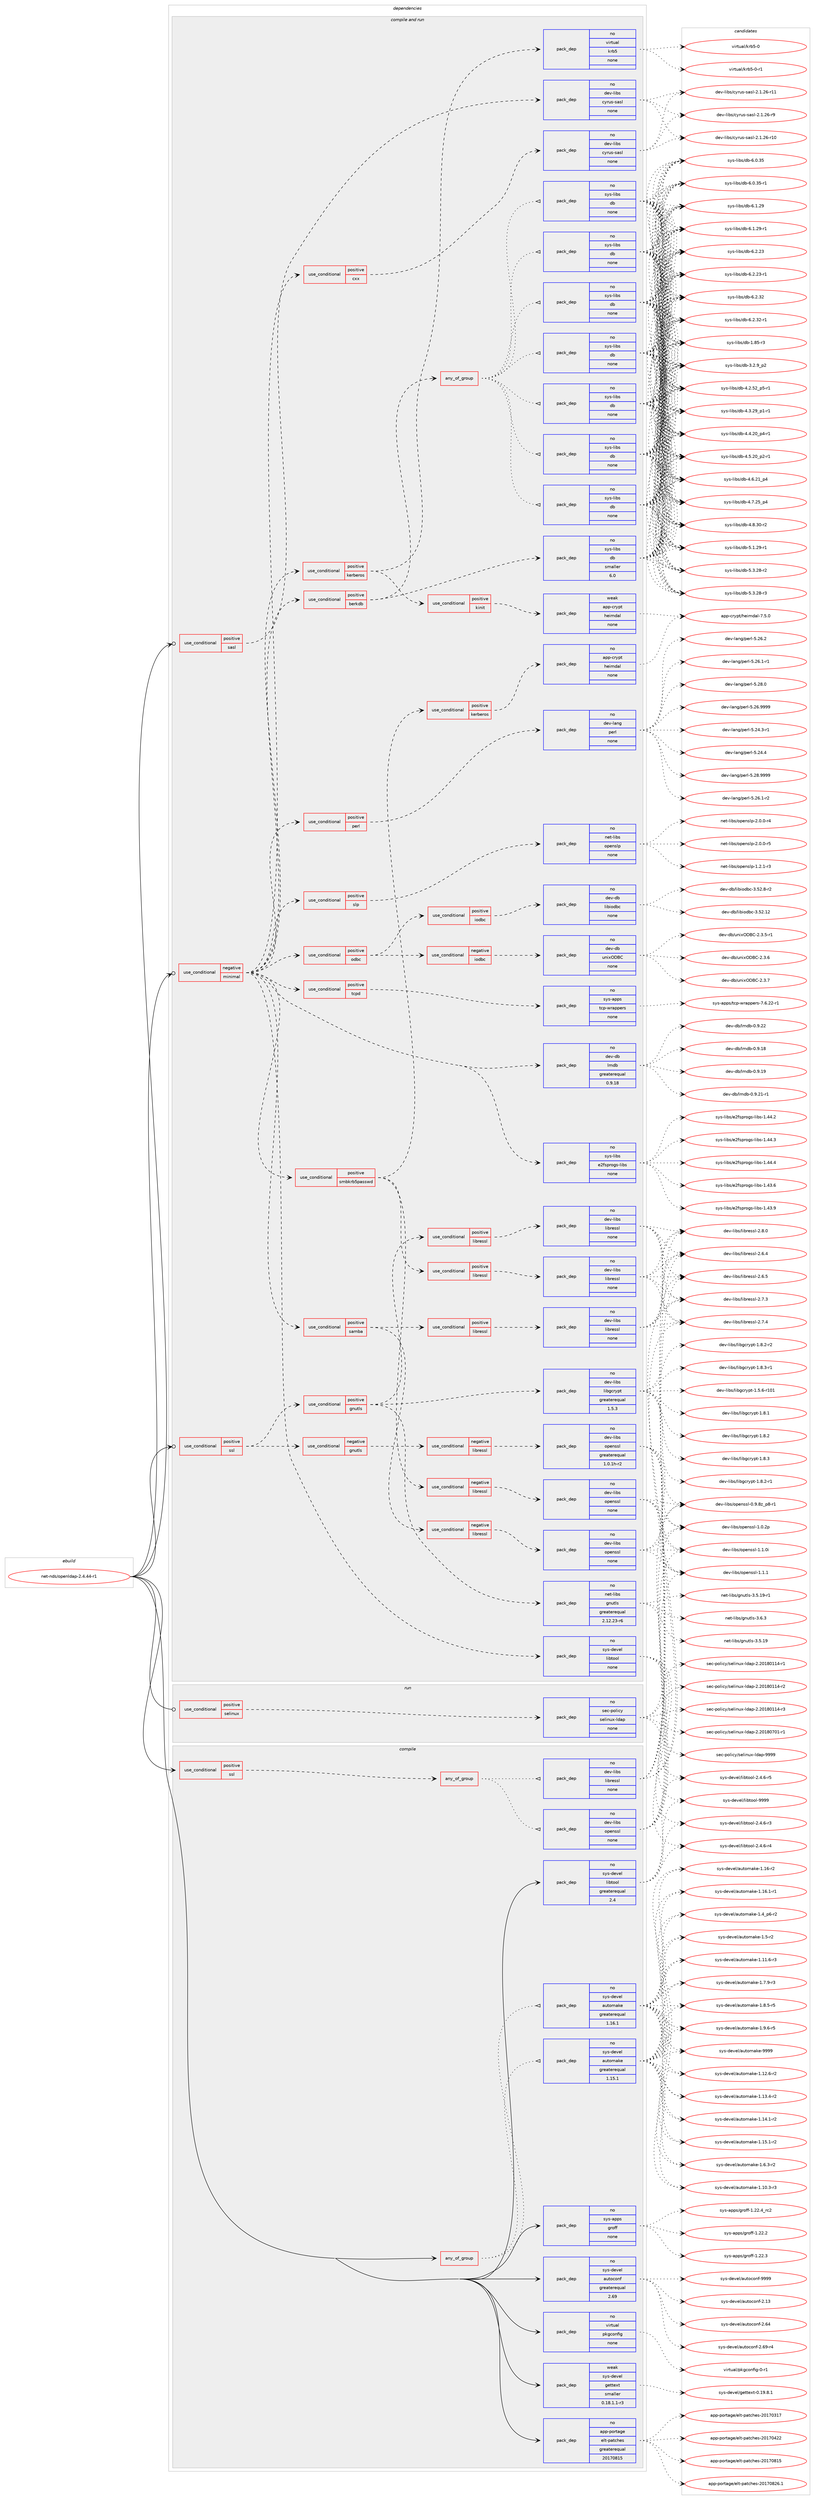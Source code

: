 digraph prolog {

# *************
# Graph options
# *************

newrank=true;
concentrate=true;
compound=true;
graph [rankdir=LR,fontname=Helvetica,fontsize=10,ranksep=1.5];#, ranksep=2.5, nodesep=0.2];
edge  [arrowhead=vee];
node  [fontname=Helvetica,fontsize=10];

# **********
# The ebuild
# **********

subgraph cluster_leftcol {
color=gray;
rank=same;
label=<<i>ebuild</i>>;
id [label="net-nds/openldap-2.4.44-r1", color=red, width=4, href="../net-nds/openldap-2.4.44-r1.svg"];
}

# ****************
# The dependencies
# ****************

subgraph cluster_midcol {
color=gray;
label=<<i>dependencies</i>>;
subgraph cluster_compile {
fillcolor="#eeeeee";
style=filled;
label=<<i>compile</i>>;
subgraph any177 {
dependency9220 [label=<<TABLE BORDER="0" CELLBORDER="1" CELLSPACING="0" CELLPADDING="4"><TR><TD CELLPADDING="10">any_of_group</TD></TR></TABLE>>, shape=none, color=red];subgraph pack7125 {
dependency9221 [label=<<TABLE BORDER="0" CELLBORDER="1" CELLSPACING="0" CELLPADDING="4" WIDTH="220"><TR><TD ROWSPAN="6" CELLPADDING="30">pack_dep</TD></TR><TR><TD WIDTH="110">no</TD></TR><TR><TD>sys-devel</TD></TR><TR><TD>automake</TD></TR><TR><TD>greaterequal</TD></TR><TR><TD>1.16.1</TD></TR></TABLE>>, shape=none, color=blue];
}
dependency9220:e -> dependency9221:w [weight=20,style="dotted",arrowhead="oinv"];
subgraph pack7126 {
dependency9222 [label=<<TABLE BORDER="0" CELLBORDER="1" CELLSPACING="0" CELLPADDING="4" WIDTH="220"><TR><TD ROWSPAN="6" CELLPADDING="30">pack_dep</TD></TR><TR><TD WIDTH="110">no</TD></TR><TR><TD>sys-devel</TD></TR><TR><TD>automake</TD></TR><TR><TD>greaterequal</TD></TR><TR><TD>1.15.1</TD></TR></TABLE>>, shape=none, color=blue];
}
dependency9220:e -> dependency9222:w [weight=20,style="dotted",arrowhead="oinv"];
}
id:e -> dependency9220:w [weight=20,style="solid",arrowhead="vee"];
subgraph cond1909 {
dependency9223 [label=<<TABLE BORDER="0" CELLBORDER="1" CELLSPACING="0" CELLPADDING="4"><TR><TD ROWSPAN="3" CELLPADDING="10">use_conditional</TD></TR><TR><TD>positive</TD></TR><TR><TD>ssl</TD></TR></TABLE>>, shape=none, color=red];
subgraph any178 {
dependency9224 [label=<<TABLE BORDER="0" CELLBORDER="1" CELLSPACING="0" CELLPADDING="4"><TR><TD CELLPADDING="10">any_of_group</TD></TR></TABLE>>, shape=none, color=red];subgraph pack7127 {
dependency9225 [label=<<TABLE BORDER="0" CELLBORDER="1" CELLSPACING="0" CELLPADDING="4" WIDTH="220"><TR><TD ROWSPAN="6" CELLPADDING="30">pack_dep</TD></TR><TR><TD WIDTH="110">no</TD></TR><TR><TD>dev-libs</TD></TR><TR><TD>openssl</TD></TR><TR><TD>none</TD></TR><TR><TD></TD></TR></TABLE>>, shape=none, color=blue];
}
dependency9224:e -> dependency9225:w [weight=20,style="dotted",arrowhead="oinv"];
subgraph pack7128 {
dependency9226 [label=<<TABLE BORDER="0" CELLBORDER="1" CELLSPACING="0" CELLPADDING="4" WIDTH="220"><TR><TD ROWSPAN="6" CELLPADDING="30">pack_dep</TD></TR><TR><TD WIDTH="110">no</TD></TR><TR><TD>dev-libs</TD></TR><TR><TD>libressl</TD></TR><TR><TD>none</TD></TR><TR><TD></TD></TR></TABLE>>, shape=none, color=blue];
}
dependency9224:e -> dependency9226:w [weight=20,style="dotted",arrowhead="oinv"];
}
dependency9223:e -> dependency9224:w [weight=20,style="dashed",arrowhead="vee"];
}
id:e -> dependency9223:w [weight=20,style="solid",arrowhead="vee"];
subgraph pack7129 {
dependency9227 [label=<<TABLE BORDER="0" CELLBORDER="1" CELLSPACING="0" CELLPADDING="4" WIDTH="220"><TR><TD ROWSPAN="6" CELLPADDING="30">pack_dep</TD></TR><TR><TD WIDTH="110">no</TD></TR><TR><TD>app-portage</TD></TR><TR><TD>elt-patches</TD></TR><TR><TD>greaterequal</TD></TR><TR><TD>20170815</TD></TR></TABLE>>, shape=none, color=blue];
}
id:e -> dependency9227:w [weight=20,style="solid",arrowhead="vee"];
subgraph pack7130 {
dependency9228 [label=<<TABLE BORDER="0" CELLBORDER="1" CELLSPACING="0" CELLPADDING="4" WIDTH="220"><TR><TD ROWSPAN="6" CELLPADDING="30">pack_dep</TD></TR><TR><TD WIDTH="110">no</TD></TR><TR><TD>sys-apps</TD></TR><TR><TD>groff</TD></TR><TR><TD>none</TD></TR><TR><TD></TD></TR></TABLE>>, shape=none, color=blue];
}
id:e -> dependency9228:w [weight=20,style="solid",arrowhead="vee"];
subgraph pack7131 {
dependency9229 [label=<<TABLE BORDER="0" CELLBORDER="1" CELLSPACING="0" CELLPADDING="4" WIDTH="220"><TR><TD ROWSPAN="6" CELLPADDING="30">pack_dep</TD></TR><TR><TD WIDTH="110">no</TD></TR><TR><TD>sys-devel</TD></TR><TR><TD>autoconf</TD></TR><TR><TD>greaterequal</TD></TR><TR><TD>2.69</TD></TR></TABLE>>, shape=none, color=blue];
}
id:e -> dependency9229:w [weight=20,style="solid",arrowhead="vee"];
subgraph pack7132 {
dependency9230 [label=<<TABLE BORDER="0" CELLBORDER="1" CELLSPACING="0" CELLPADDING="4" WIDTH="220"><TR><TD ROWSPAN="6" CELLPADDING="30">pack_dep</TD></TR><TR><TD WIDTH="110">no</TD></TR><TR><TD>sys-devel</TD></TR><TR><TD>libtool</TD></TR><TR><TD>greaterequal</TD></TR><TR><TD>2.4</TD></TR></TABLE>>, shape=none, color=blue];
}
id:e -> dependency9230:w [weight=20,style="solid",arrowhead="vee"];
subgraph pack7133 {
dependency9231 [label=<<TABLE BORDER="0" CELLBORDER="1" CELLSPACING="0" CELLPADDING="4" WIDTH="220"><TR><TD ROWSPAN="6" CELLPADDING="30">pack_dep</TD></TR><TR><TD WIDTH="110">no</TD></TR><TR><TD>virtual</TD></TR><TR><TD>pkgconfig</TD></TR><TR><TD>none</TD></TR><TR><TD></TD></TR></TABLE>>, shape=none, color=blue];
}
id:e -> dependency9231:w [weight=20,style="solid",arrowhead="vee"];
subgraph pack7134 {
dependency9232 [label=<<TABLE BORDER="0" CELLBORDER="1" CELLSPACING="0" CELLPADDING="4" WIDTH="220"><TR><TD ROWSPAN="6" CELLPADDING="30">pack_dep</TD></TR><TR><TD WIDTH="110">weak</TD></TR><TR><TD>sys-devel</TD></TR><TR><TD>gettext</TD></TR><TR><TD>smaller</TD></TR><TR><TD>0.18.1.1-r3</TD></TR></TABLE>>, shape=none, color=blue];
}
id:e -> dependency9232:w [weight=20,style="solid",arrowhead="vee"];
}
subgraph cluster_compileandrun {
fillcolor="#eeeeee";
style=filled;
label=<<i>compile and run</i>>;
subgraph cond1910 {
dependency9233 [label=<<TABLE BORDER="0" CELLBORDER="1" CELLSPACING="0" CELLPADDING="4"><TR><TD ROWSPAN="3" CELLPADDING="10">use_conditional</TD></TR><TR><TD>negative</TD></TR><TR><TD>minimal</TD></TR></TABLE>>, shape=none, color=red];
subgraph pack7135 {
dependency9234 [label=<<TABLE BORDER="0" CELLBORDER="1" CELLSPACING="0" CELLPADDING="4" WIDTH="220"><TR><TD ROWSPAN="6" CELLPADDING="30">pack_dep</TD></TR><TR><TD WIDTH="110">no</TD></TR><TR><TD>sys-devel</TD></TR><TR><TD>libtool</TD></TR><TR><TD>none</TD></TR><TR><TD></TD></TR></TABLE>>, shape=none, color=blue];
}
dependency9233:e -> dependency9234:w [weight=20,style="dashed",arrowhead="vee"];
subgraph pack7136 {
dependency9235 [label=<<TABLE BORDER="0" CELLBORDER="1" CELLSPACING="0" CELLPADDING="4" WIDTH="220"><TR><TD ROWSPAN="6" CELLPADDING="30">pack_dep</TD></TR><TR><TD WIDTH="110">no</TD></TR><TR><TD>sys-libs</TD></TR><TR><TD>e2fsprogs-libs</TD></TR><TR><TD>none</TD></TR><TR><TD></TD></TR></TABLE>>, shape=none, color=blue];
}
dependency9233:e -> dependency9235:w [weight=20,style="dashed",arrowhead="vee"];
subgraph pack7137 {
dependency9236 [label=<<TABLE BORDER="0" CELLBORDER="1" CELLSPACING="0" CELLPADDING="4" WIDTH="220"><TR><TD ROWSPAN="6" CELLPADDING="30">pack_dep</TD></TR><TR><TD WIDTH="110">no</TD></TR><TR><TD>dev-db</TD></TR><TR><TD>lmdb</TD></TR><TR><TD>greaterequal</TD></TR><TR><TD>0.9.18</TD></TR></TABLE>>, shape=none, color=blue];
}
dependency9233:e -> dependency9236:w [weight=20,style="dashed",arrowhead="vee"];
subgraph cond1911 {
dependency9237 [label=<<TABLE BORDER="0" CELLBORDER="1" CELLSPACING="0" CELLPADDING="4"><TR><TD ROWSPAN="3" CELLPADDING="10">use_conditional</TD></TR><TR><TD>positive</TD></TR><TR><TD>tcpd</TD></TR></TABLE>>, shape=none, color=red];
subgraph pack7138 {
dependency9238 [label=<<TABLE BORDER="0" CELLBORDER="1" CELLSPACING="0" CELLPADDING="4" WIDTH="220"><TR><TD ROWSPAN="6" CELLPADDING="30">pack_dep</TD></TR><TR><TD WIDTH="110">no</TD></TR><TR><TD>sys-apps</TD></TR><TR><TD>tcp-wrappers</TD></TR><TR><TD>none</TD></TR><TR><TD></TD></TR></TABLE>>, shape=none, color=blue];
}
dependency9237:e -> dependency9238:w [weight=20,style="dashed",arrowhead="vee"];
}
dependency9233:e -> dependency9237:w [weight=20,style="dashed",arrowhead="vee"];
subgraph cond1912 {
dependency9239 [label=<<TABLE BORDER="0" CELLBORDER="1" CELLSPACING="0" CELLPADDING="4"><TR><TD ROWSPAN="3" CELLPADDING="10">use_conditional</TD></TR><TR><TD>positive</TD></TR><TR><TD>odbc</TD></TR></TABLE>>, shape=none, color=red];
subgraph cond1913 {
dependency9240 [label=<<TABLE BORDER="0" CELLBORDER="1" CELLSPACING="0" CELLPADDING="4"><TR><TD ROWSPAN="3" CELLPADDING="10">use_conditional</TD></TR><TR><TD>negative</TD></TR><TR><TD>iodbc</TD></TR></TABLE>>, shape=none, color=red];
subgraph pack7139 {
dependency9241 [label=<<TABLE BORDER="0" CELLBORDER="1" CELLSPACING="0" CELLPADDING="4" WIDTH="220"><TR><TD ROWSPAN="6" CELLPADDING="30">pack_dep</TD></TR><TR><TD WIDTH="110">no</TD></TR><TR><TD>dev-db</TD></TR><TR><TD>unixODBC</TD></TR><TR><TD>none</TD></TR><TR><TD></TD></TR></TABLE>>, shape=none, color=blue];
}
dependency9240:e -> dependency9241:w [weight=20,style="dashed",arrowhead="vee"];
}
dependency9239:e -> dependency9240:w [weight=20,style="dashed",arrowhead="vee"];
subgraph cond1914 {
dependency9242 [label=<<TABLE BORDER="0" CELLBORDER="1" CELLSPACING="0" CELLPADDING="4"><TR><TD ROWSPAN="3" CELLPADDING="10">use_conditional</TD></TR><TR><TD>positive</TD></TR><TR><TD>iodbc</TD></TR></TABLE>>, shape=none, color=red];
subgraph pack7140 {
dependency9243 [label=<<TABLE BORDER="0" CELLBORDER="1" CELLSPACING="0" CELLPADDING="4" WIDTH="220"><TR><TD ROWSPAN="6" CELLPADDING="30">pack_dep</TD></TR><TR><TD WIDTH="110">no</TD></TR><TR><TD>dev-db</TD></TR><TR><TD>libiodbc</TD></TR><TR><TD>none</TD></TR><TR><TD></TD></TR></TABLE>>, shape=none, color=blue];
}
dependency9242:e -> dependency9243:w [weight=20,style="dashed",arrowhead="vee"];
}
dependency9239:e -> dependency9242:w [weight=20,style="dashed",arrowhead="vee"];
}
dependency9233:e -> dependency9239:w [weight=20,style="dashed",arrowhead="vee"];
subgraph cond1915 {
dependency9244 [label=<<TABLE BORDER="0" CELLBORDER="1" CELLSPACING="0" CELLPADDING="4"><TR><TD ROWSPAN="3" CELLPADDING="10">use_conditional</TD></TR><TR><TD>positive</TD></TR><TR><TD>slp</TD></TR></TABLE>>, shape=none, color=red];
subgraph pack7141 {
dependency9245 [label=<<TABLE BORDER="0" CELLBORDER="1" CELLSPACING="0" CELLPADDING="4" WIDTH="220"><TR><TD ROWSPAN="6" CELLPADDING="30">pack_dep</TD></TR><TR><TD WIDTH="110">no</TD></TR><TR><TD>net-libs</TD></TR><TR><TD>openslp</TD></TR><TR><TD>none</TD></TR><TR><TD></TD></TR></TABLE>>, shape=none, color=blue];
}
dependency9244:e -> dependency9245:w [weight=20,style="dashed",arrowhead="vee"];
}
dependency9233:e -> dependency9244:w [weight=20,style="dashed",arrowhead="vee"];
subgraph cond1916 {
dependency9246 [label=<<TABLE BORDER="0" CELLBORDER="1" CELLSPACING="0" CELLPADDING="4"><TR><TD ROWSPAN="3" CELLPADDING="10">use_conditional</TD></TR><TR><TD>positive</TD></TR><TR><TD>perl</TD></TR></TABLE>>, shape=none, color=red];
subgraph pack7142 {
dependency9247 [label=<<TABLE BORDER="0" CELLBORDER="1" CELLSPACING="0" CELLPADDING="4" WIDTH="220"><TR><TD ROWSPAN="6" CELLPADDING="30">pack_dep</TD></TR><TR><TD WIDTH="110">no</TD></TR><TR><TD>dev-lang</TD></TR><TR><TD>perl</TD></TR><TR><TD>none</TD></TR><TR><TD></TD></TR></TABLE>>, shape=none, color=blue];
}
dependency9246:e -> dependency9247:w [weight=20,style="dashed",arrowhead="vee"];
}
dependency9233:e -> dependency9246:w [weight=20,style="dashed",arrowhead="vee"];
subgraph cond1917 {
dependency9248 [label=<<TABLE BORDER="0" CELLBORDER="1" CELLSPACING="0" CELLPADDING="4"><TR><TD ROWSPAN="3" CELLPADDING="10">use_conditional</TD></TR><TR><TD>positive</TD></TR><TR><TD>samba</TD></TR></TABLE>>, shape=none, color=red];
subgraph cond1918 {
dependency9249 [label=<<TABLE BORDER="0" CELLBORDER="1" CELLSPACING="0" CELLPADDING="4"><TR><TD ROWSPAN="3" CELLPADDING="10">use_conditional</TD></TR><TR><TD>negative</TD></TR><TR><TD>libressl</TD></TR></TABLE>>, shape=none, color=red];
subgraph pack7143 {
dependency9250 [label=<<TABLE BORDER="0" CELLBORDER="1" CELLSPACING="0" CELLPADDING="4" WIDTH="220"><TR><TD ROWSPAN="6" CELLPADDING="30">pack_dep</TD></TR><TR><TD WIDTH="110">no</TD></TR><TR><TD>dev-libs</TD></TR><TR><TD>openssl</TD></TR><TR><TD>none</TD></TR><TR><TD></TD></TR></TABLE>>, shape=none, color=blue];
}
dependency9249:e -> dependency9250:w [weight=20,style="dashed",arrowhead="vee"];
}
dependency9248:e -> dependency9249:w [weight=20,style="dashed",arrowhead="vee"];
subgraph cond1919 {
dependency9251 [label=<<TABLE BORDER="0" CELLBORDER="1" CELLSPACING="0" CELLPADDING="4"><TR><TD ROWSPAN="3" CELLPADDING="10">use_conditional</TD></TR><TR><TD>positive</TD></TR><TR><TD>libressl</TD></TR></TABLE>>, shape=none, color=red];
subgraph pack7144 {
dependency9252 [label=<<TABLE BORDER="0" CELLBORDER="1" CELLSPACING="0" CELLPADDING="4" WIDTH="220"><TR><TD ROWSPAN="6" CELLPADDING="30">pack_dep</TD></TR><TR><TD WIDTH="110">no</TD></TR><TR><TD>dev-libs</TD></TR><TR><TD>libressl</TD></TR><TR><TD>none</TD></TR><TR><TD></TD></TR></TABLE>>, shape=none, color=blue];
}
dependency9251:e -> dependency9252:w [weight=20,style="dashed",arrowhead="vee"];
}
dependency9248:e -> dependency9251:w [weight=20,style="dashed",arrowhead="vee"];
}
dependency9233:e -> dependency9248:w [weight=20,style="dashed",arrowhead="vee"];
subgraph cond1920 {
dependency9253 [label=<<TABLE BORDER="0" CELLBORDER="1" CELLSPACING="0" CELLPADDING="4"><TR><TD ROWSPAN="3" CELLPADDING="10">use_conditional</TD></TR><TR><TD>positive</TD></TR><TR><TD>berkdb</TD></TR></TABLE>>, shape=none, color=red];
subgraph pack7145 {
dependency9254 [label=<<TABLE BORDER="0" CELLBORDER="1" CELLSPACING="0" CELLPADDING="4" WIDTH="220"><TR><TD ROWSPAN="6" CELLPADDING="30">pack_dep</TD></TR><TR><TD WIDTH="110">no</TD></TR><TR><TD>sys-libs</TD></TR><TR><TD>db</TD></TR><TR><TD>smaller</TD></TR><TR><TD>6.0</TD></TR></TABLE>>, shape=none, color=blue];
}
dependency9253:e -> dependency9254:w [weight=20,style="dashed",arrowhead="vee"];
subgraph any179 {
dependency9255 [label=<<TABLE BORDER="0" CELLBORDER="1" CELLSPACING="0" CELLPADDING="4"><TR><TD CELLPADDING="10">any_of_group</TD></TR></TABLE>>, shape=none, color=red];subgraph pack7146 {
dependency9256 [label=<<TABLE BORDER="0" CELLBORDER="1" CELLSPACING="0" CELLPADDING="4" WIDTH="220"><TR><TD ROWSPAN="6" CELLPADDING="30">pack_dep</TD></TR><TR><TD WIDTH="110">no</TD></TR><TR><TD>sys-libs</TD></TR><TR><TD>db</TD></TR><TR><TD>none</TD></TR><TR><TD></TD></TR></TABLE>>, shape=none, color=blue];
}
dependency9255:e -> dependency9256:w [weight=20,style="dotted",arrowhead="oinv"];
subgraph pack7147 {
dependency9257 [label=<<TABLE BORDER="0" CELLBORDER="1" CELLSPACING="0" CELLPADDING="4" WIDTH="220"><TR><TD ROWSPAN="6" CELLPADDING="30">pack_dep</TD></TR><TR><TD WIDTH="110">no</TD></TR><TR><TD>sys-libs</TD></TR><TR><TD>db</TD></TR><TR><TD>none</TD></TR><TR><TD></TD></TR></TABLE>>, shape=none, color=blue];
}
dependency9255:e -> dependency9257:w [weight=20,style="dotted",arrowhead="oinv"];
subgraph pack7148 {
dependency9258 [label=<<TABLE BORDER="0" CELLBORDER="1" CELLSPACING="0" CELLPADDING="4" WIDTH="220"><TR><TD ROWSPAN="6" CELLPADDING="30">pack_dep</TD></TR><TR><TD WIDTH="110">no</TD></TR><TR><TD>sys-libs</TD></TR><TR><TD>db</TD></TR><TR><TD>none</TD></TR><TR><TD></TD></TR></TABLE>>, shape=none, color=blue];
}
dependency9255:e -> dependency9258:w [weight=20,style="dotted",arrowhead="oinv"];
subgraph pack7149 {
dependency9259 [label=<<TABLE BORDER="0" CELLBORDER="1" CELLSPACING="0" CELLPADDING="4" WIDTH="220"><TR><TD ROWSPAN="6" CELLPADDING="30">pack_dep</TD></TR><TR><TD WIDTH="110">no</TD></TR><TR><TD>sys-libs</TD></TR><TR><TD>db</TD></TR><TR><TD>none</TD></TR><TR><TD></TD></TR></TABLE>>, shape=none, color=blue];
}
dependency9255:e -> dependency9259:w [weight=20,style="dotted",arrowhead="oinv"];
subgraph pack7150 {
dependency9260 [label=<<TABLE BORDER="0" CELLBORDER="1" CELLSPACING="0" CELLPADDING="4" WIDTH="220"><TR><TD ROWSPAN="6" CELLPADDING="30">pack_dep</TD></TR><TR><TD WIDTH="110">no</TD></TR><TR><TD>sys-libs</TD></TR><TR><TD>db</TD></TR><TR><TD>none</TD></TR><TR><TD></TD></TR></TABLE>>, shape=none, color=blue];
}
dependency9255:e -> dependency9260:w [weight=20,style="dotted",arrowhead="oinv"];
subgraph pack7151 {
dependency9261 [label=<<TABLE BORDER="0" CELLBORDER="1" CELLSPACING="0" CELLPADDING="4" WIDTH="220"><TR><TD ROWSPAN="6" CELLPADDING="30">pack_dep</TD></TR><TR><TD WIDTH="110">no</TD></TR><TR><TD>sys-libs</TD></TR><TR><TD>db</TD></TR><TR><TD>none</TD></TR><TR><TD></TD></TR></TABLE>>, shape=none, color=blue];
}
dependency9255:e -> dependency9261:w [weight=20,style="dotted",arrowhead="oinv"];
subgraph pack7152 {
dependency9262 [label=<<TABLE BORDER="0" CELLBORDER="1" CELLSPACING="0" CELLPADDING="4" WIDTH="220"><TR><TD ROWSPAN="6" CELLPADDING="30">pack_dep</TD></TR><TR><TD WIDTH="110">no</TD></TR><TR><TD>sys-libs</TD></TR><TR><TD>db</TD></TR><TR><TD>none</TD></TR><TR><TD></TD></TR></TABLE>>, shape=none, color=blue];
}
dependency9255:e -> dependency9262:w [weight=20,style="dotted",arrowhead="oinv"];
}
dependency9253:e -> dependency9255:w [weight=20,style="dashed",arrowhead="vee"];
}
dependency9233:e -> dependency9253:w [weight=20,style="dashed",arrowhead="vee"];
subgraph cond1921 {
dependency9263 [label=<<TABLE BORDER="0" CELLBORDER="1" CELLSPACING="0" CELLPADDING="4"><TR><TD ROWSPAN="3" CELLPADDING="10">use_conditional</TD></TR><TR><TD>positive</TD></TR><TR><TD>smbkrb5passwd</TD></TR></TABLE>>, shape=none, color=red];
subgraph cond1922 {
dependency9264 [label=<<TABLE BORDER="0" CELLBORDER="1" CELLSPACING="0" CELLPADDING="4"><TR><TD ROWSPAN="3" CELLPADDING="10">use_conditional</TD></TR><TR><TD>negative</TD></TR><TR><TD>libressl</TD></TR></TABLE>>, shape=none, color=red];
subgraph pack7153 {
dependency9265 [label=<<TABLE BORDER="0" CELLBORDER="1" CELLSPACING="0" CELLPADDING="4" WIDTH="220"><TR><TD ROWSPAN="6" CELLPADDING="30">pack_dep</TD></TR><TR><TD WIDTH="110">no</TD></TR><TR><TD>dev-libs</TD></TR><TR><TD>openssl</TD></TR><TR><TD>none</TD></TR><TR><TD></TD></TR></TABLE>>, shape=none, color=blue];
}
dependency9264:e -> dependency9265:w [weight=20,style="dashed",arrowhead="vee"];
}
dependency9263:e -> dependency9264:w [weight=20,style="dashed",arrowhead="vee"];
subgraph cond1923 {
dependency9266 [label=<<TABLE BORDER="0" CELLBORDER="1" CELLSPACING="0" CELLPADDING="4"><TR><TD ROWSPAN="3" CELLPADDING="10">use_conditional</TD></TR><TR><TD>positive</TD></TR><TR><TD>libressl</TD></TR></TABLE>>, shape=none, color=red];
subgraph pack7154 {
dependency9267 [label=<<TABLE BORDER="0" CELLBORDER="1" CELLSPACING="0" CELLPADDING="4" WIDTH="220"><TR><TD ROWSPAN="6" CELLPADDING="30">pack_dep</TD></TR><TR><TD WIDTH="110">no</TD></TR><TR><TD>dev-libs</TD></TR><TR><TD>libressl</TD></TR><TR><TD>none</TD></TR><TR><TD></TD></TR></TABLE>>, shape=none, color=blue];
}
dependency9266:e -> dependency9267:w [weight=20,style="dashed",arrowhead="vee"];
}
dependency9263:e -> dependency9266:w [weight=20,style="dashed",arrowhead="vee"];
subgraph cond1924 {
dependency9268 [label=<<TABLE BORDER="0" CELLBORDER="1" CELLSPACING="0" CELLPADDING="4"><TR><TD ROWSPAN="3" CELLPADDING="10">use_conditional</TD></TR><TR><TD>positive</TD></TR><TR><TD>kerberos</TD></TR></TABLE>>, shape=none, color=red];
subgraph pack7155 {
dependency9269 [label=<<TABLE BORDER="0" CELLBORDER="1" CELLSPACING="0" CELLPADDING="4" WIDTH="220"><TR><TD ROWSPAN="6" CELLPADDING="30">pack_dep</TD></TR><TR><TD WIDTH="110">no</TD></TR><TR><TD>app-crypt</TD></TR><TR><TD>heimdal</TD></TR><TR><TD>none</TD></TR><TR><TD></TD></TR></TABLE>>, shape=none, color=blue];
}
dependency9268:e -> dependency9269:w [weight=20,style="dashed",arrowhead="vee"];
}
dependency9263:e -> dependency9268:w [weight=20,style="dashed",arrowhead="vee"];
}
dependency9233:e -> dependency9263:w [weight=20,style="dashed",arrowhead="vee"];
subgraph cond1925 {
dependency9270 [label=<<TABLE BORDER="0" CELLBORDER="1" CELLSPACING="0" CELLPADDING="4"><TR><TD ROWSPAN="3" CELLPADDING="10">use_conditional</TD></TR><TR><TD>positive</TD></TR><TR><TD>kerberos</TD></TR></TABLE>>, shape=none, color=red];
subgraph pack7156 {
dependency9271 [label=<<TABLE BORDER="0" CELLBORDER="1" CELLSPACING="0" CELLPADDING="4" WIDTH="220"><TR><TD ROWSPAN="6" CELLPADDING="30">pack_dep</TD></TR><TR><TD WIDTH="110">no</TD></TR><TR><TD>virtual</TD></TR><TR><TD>krb5</TD></TR><TR><TD>none</TD></TR><TR><TD></TD></TR></TABLE>>, shape=none, color=blue];
}
dependency9270:e -> dependency9271:w [weight=20,style="dashed",arrowhead="vee"];
subgraph cond1926 {
dependency9272 [label=<<TABLE BORDER="0" CELLBORDER="1" CELLSPACING="0" CELLPADDING="4"><TR><TD ROWSPAN="3" CELLPADDING="10">use_conditional</TD></TR><TR><TD>positive</TD></TR><TR><TD>kinit</TD></TR></TABLE>>, shape=none, color=red];
subgraph pack7157 {
dependency9273 [label=<<TABLE BORDER="0" CELLBORDER="1" CELLSPACING="0" CELLPADDING="4" WIDTH="220"><TR><TD ROWSPAN="6" CELLPADDING="30">pack_dep</TD></TR><TR><TD WIDTH="110">weak</TD></TR><TR><TD>app-crypt</TD></TR><TR><TD>heimdal</TD></TR><TR><TD>none</TD></TR><TR><TD></TD></TR></TABLE>>, shape=none, color=blue];
}
dependency9272:e -> dependency9273:w [weight=20,style="dashed",arrowhead="vee"];
}
dependency9270:e -> dependency9272:w [weight=20,style="dashed",arrowhead="vee"];
}
dependency9233:e -> dependency9270:w [weight=20,style="dashed",arrowhead="vee"];
subgraph cond1927 {
dependency9274 [label=<<TABLE BORDER="0" CELLBORDER="1" CELLSPACING="0" CELLPADDING="4"><TR><TD ROWSPAN="3" CELLPADDING="10">use_conditional</TD></TR><TR><TD>positive</TD></TR><TR><TD>cxx</TD></TR></TABLE>>, shape=none, color=red];
subgraph pack7158 {
dependency9275 [label=<<TABLE BORDER="0" CELLBORDER="1" CELLSPACING="0" CELLPADDING="4" WIDTH="220"><TR><TD ROWSPAN="6" CELLPADDING="30">pack_dep</TD></TR><TR><TD WIDTH="110">no</TD></TR><TR><TD>dev-libs</TD></TR><TR><TD>cyrus-sasl</TD></TR><TR><TD>none</TD></TR><TR><TD></TD></TR></TABLE>>, shape=none, color=blue];
}
dependency9274:e -> dependency9275:w [weight=20,style="dashed",arrowhead="vee"];
}
dependency9233:e -> dependency9274:w [weight=20,style="dashed",arrowhead="vee"];
}
id:e -> dependency9233:w [weight=20,style="solid",arrowhead="odotvee"];
subgraph cond1928 {
dependency9276 [label=<<TABLE BORDER="0" CELLBORDER="1" CELLSPACING="0" CELLPADDING="4"><TR><TD ROWSPAN="3" CELLPADDING="10">use_conditional</TD></TR><TR><TD>positive</TD></TR><TR><TD>sasl</TD></TR></TABLE>>, shape=none, color=red];
subgraph pack7159 {
dependency9277 [label=<<TABLE BORDER="0" CELLBORDER="1" CELLSPACING="0" CELLPADDING="4" WIDTH="220"><TR><TD ROWSPAN="6" CELLPADDING="30">pack_dep</TD></TR><TR><TD WIDTH="110">no</TD></TR><TR><TD>dev-libs</TD></TR><TR><TD>cyrus-sasl</TD></TR><TR><TD>none</TD></TR><TR><TD></TD></TR></TABLE>>, shape=none, color=blue];
}
dependency9276:e -> dependency9277:w [weight=20,style="dashed",arrowhead="vee"];
}
id:e -> dependency9276:w [weight=20,style="solid",arrowhead="odotvee"];
subgraph cond1929 {
dependency9278 [label=<<TABLE BORDER="0" CELLBORDER="1" CELLSPACING="0" CELLPADDING="4"><TR><TD ROWSPAN="3" CELLPADDING="10">use_conditional</TD></TR><TR><TD>positive</TD></TR><TR><TD>ssl</TD></TR></TABLE>>, shape=none, color=red];
subgraph cond1930 {
dependency9279 [label=<<TABLE BORDER="0" CELLBORDER="1" CELLSPACING="0" CELLPADDING="4"><TR><TD ROWSPAN="3" CELLPADDING="10">use_conditional</TD></TR><TR><TD>negative</TD></TR><TR><TD>gnutls</TD></TR></TABLE>>, shape=none, color=red];
subgraph cond1931 {
dependency9280 [label=<<TABLE BORDER="0" CELLBORDER="1" CELLSPACING="0" CELLPADDING="4"><TR><TD ROWSPAN="3" CELLPADDING="10">use_conditional</TD></TR><TR><TD>negative</TD></TR><TR><TD>libressl</TD></TR></TABLE>>, shape=none, color=red];
subgraph pack7160 {
dependency9281 [label=<<TABLE BORDER="0" CELLBORDER="1" CELLSPACING="0" CELLPADDING="4" WIDTH="220"><TR><TD ROWSPAN="6" CELLPADDING="30">pack_dep</TD></TR><TR><TD WIDTH="110">no</TD></TR><TR><TD>dev-libs</TD></TR><TR><TD>openssl</TD></TR><TR><TD>greaterequal</TD></TR><TR><TD>1.0.1h-r2</TD></TR></TABLE>>, shape=none, color=blue];
}
dependency9280:e -> dependency9281:w [weight=20,style="dashed",arrowhead="vee"];
}
dependency9279:e -> dependency9280:w [weight=20,style="dashed",arrowhead="vee"];
}
dependency9278:e -> dependency9279:w [weight=20,style="dashed",arrowhead="vee"];
subgraph cond1932 {
dependency9282 [label=<<TABLE BORDER="0" CELLBORDER="1" CELLSPACING="0" CELLPADDING="4"><TR><TD ROWSPAN="3" CELLPADDING="10">use_conditional</TD></TR><TR><TD>positive</TD></TR><TR><TD>gnutls</TD></TR></TABLE>>, shape=none, color=red];
subgraph pack7161 {
dependency9283 [label=<<TABLE BORDER="0" CELLBORDER="1" CELLSPACING="0" CELLPADDING="4" WIDTH="220"><TR><TD ROWSPAN="6" CELLPADDING="30">pack_dep</TD></TR><TR><TD WIDTH="110">no</TD></TR><TR><TD>net-libs</TD></TR><TR><TD>gnutls</TD></TR><TR><TD>greaterequal</TD></TR><TR><TD>2.12.23-r6</TD></TR></TABLE>>, shape=none, color=blue];
}
dependency9282:e -> dependency9283:w [weight=20,style="dashed",arrowhead="vee"];
subgraph cond1933 {
dependency9284 [label=<<TABLE BORDER="0" CELLBORDER="1" CELLSPACING="0" CELLPADDING="4"><TR><TD ROWSPAN="3" CELLPADDING="10">use_conditional</TD></TR><TR><TD>positive</TD></TR><TR><TD>libressl</TD></TR></TABLE>>, shape=none, color=red];
subgraph pack7162 {
dependency9285 [label=<<TABLE BORDER="0" CELLBORDER="1" CELLSPACING="0" CELLPADDING="4" WIDTH="220"><TR><TD ROWSPAN="6" CELLPADDING="30">pack_dep</TD></TR><TR><TD WIDTH="110">no</TD></TR><TR><TD>dev-libs</TD></TR><TR><TD>libressl</TD></TR><TR><TD>none</TD></TR><TR><TD></TD></TR></TABLE>>, shape=none, color=blue];
}
dependency9284:e -> dependency9285:w [weight=20,style="dashed",arrowhead="vee"];
}
dependency9282:e -> dependency9284:w [weight=20,style="dashed",arrowhead="vee"];
subgraph pack7163 {
dependency9286 [label=<<TABLE BORDER="0" CELLBORDER="1" CELLSPACING="0" CELLPADDING="4" WIDTH="220"><TR><TD ROWSPAN="6" CELLPADDING="30">pack_dep</TD></TR><TR><TD WIDTH="110">no</TD></TR><TR><TD>dev-libs</TD></TR><TR><TD>libgcrypt</TD></TR><TR><TD>greaterequal</TD></TR><TR><TD>1.5.3</TD></TR></TABLE>>, shape=none, color=blue];
}
dependency9282:e -> dependency9286:w [weight=20,style="dashed",arrowhead="vee"];
}
dependency9278:e -> dependency9282:w [weight=20,style="dashed",arrowhead="vee"];
}
id:e -> dependency9278:w [weight=20,style="solid",arrowhead="odotvee"];
}
subgraph cluster_run {
fillcolor="#eeeeee";
style=filled;
label=<<i>run</i>>;
subgraph cond1934 {
dependency9287 [label=<<TABLE BORDER="0" CELLBORDER="1" CELLSPACING="0" CELLPADDING="4"><TR><TD ROWSPAN="3" CELLPADDING="10">use_conditional</TD></TR><TR><TD>positive</TD></TR><TR><TD>selinux</TD></TR></TABLE>>, shape=none, color=red];
subgraph pack7164 {
dependency9288 [label=<<TABLE BORDER="0" CELLBORDER="1" CELLSPACING="0" CELLPADDING="4" WIDTH="220"><TR><TD ROWSPAN="6" CELLPADDING="30">pack_dep</TD></TR><TR><TD WIDTH="110">no</TD></TR><TR><TD>sec-policy</TD></TR><TR><TD>selinux-ldap</TD></TR><TR><TD>none</TD></TR><TR><TD></TD></TR></TABLE>>, shape=none, color=blue];
}
dependency9287:e -> dependency9288:w [weight=20,style="dashed",arrowhead="vee"];
}
id:e -> dependency9287:w [weight=20,style="solid",arrowhead="odot"];
}
}

# **************
# The candidates
# **************

subgraph cluster_choices {
rank=same;
color=gray;
label=<<i>candidates</i>>;

subgraph choice7125 {
color=black;
nodesep=1;
choice11512111545100101118101108479711711611110997107101454946494846514511451 [label="sys-devel/automake-1.10.3-r3", color=red, width=4,href="../sys-devel/automake-1.10.3-r3.svg"];
choice11512111545100101118101108479711711611110997107101454946494946544511451 [label="sys-devel/automake-1.11.6-r3", color=red, width=4,href="../sys-devel/automake-1.11.6-r3.svg"];
choice11512111545100101118101108479711711611110997107101454946495046544511450 [label="sys-devel/automake-1.12.6-r2", color=red, width=4,href="../sys-devel/automake-1.12.6-r2.svg"];
choice11512111545100101118101108479711711611110997107101454946495146524511450 [label="sys-devel/automake-1.13.4-r2", color=red, width=4,href="../sys-devel/automake-1.13.4-r2.svg"];
choice11512111545100101118101108479711711611110997107101454946495246494511450 [label="sys-devel/automake-1.14.1-r2", color=red, width=4,href="../sys-devel/automake-1.14.1-r2.svg"];
choice11512111545100101118101108479711711611110997107101454946495346494511450 [label="sys-devel/automake-1.15.1-r2", color=red, width=4,href="../sys-devel/automake-1.15.1-r2.svg"];
choice1151211154510010111810110847971171161111099710710145494649544511450 [label="sys-devel/automake-1.16-r2", color=red, width=4,href="../sys-devel/automake-1.16-r2.svg"];
choice11512111545100101118101108479711711611110997107101454946495446494511449 [label="sys-devel/automake-1.16.1-r1", color=red, width=4,href="../sys-devel/automake-1.16.1-r1.svg"];
choice115121115451001011181011084797117116111109971071014549465295112544511450 [label="sys-devel/automake-1.4_p6-r2", color=red, width=4,href="../sys-devel/automake-1.4_p6-r2.svg"];
choice11512111545100101118101108479711711611110997107101454946534511450 [label="sys-devel/automake-1.5-r2", color=red, width=4,href="../sys-devel/automake-1.5-r2.svg"];
choice115121115451001011181011084797117116111109971071014549465446514511450 [label="sys-devel/automake-1.6.3-r2", color=red, width=4,href="../sys-devel/automake-1.6.3-r2.svg"];
choice115121115451001011181011084797117116111109971071014549465546574511451 [label="sys-devel/automake-1.7.9-r3", color=red, width=4,href="../sys-devel/automake-1.7.9-r3.svg"];
choice115121115451001011181011084797117116111109971071014549465646534511453 [label="sys-devel/automake-1.8.5-r5", color=red, width=4,href="../sys-devel/automake-1.8.5-r5.svg"];
choice115121115451001011181011084797117116111109971071014549465746544511453 [label="sys-devel/automake-1.9.6-r5", color=red, width=4,href="../sys-devel/automake-1.9.6-r5.svg"];
choice115121115451001011181011084797117116111109971071014557575757 [label="sys-devel/automake-9999", color=red, width=4,href="../sys-devel/automake-9999.svg"];
dependency9221:e -> choice11512111545100101118101108479711711611110997107101454946494846514511451:w [style=dotted,weight="100"];
dependency9221:e -> choice11512111545100101118101108479711711611110997107101454946494946544511451:w [style=dotted,weight="100"];
dependency9221:e -> choice11512111545100101118101108479711711611110997107101454946495046544511450:w [style=dotted,weight="100"];
dependency9221:e -> choice11512111545100101118101108479711711611110997107101454946495146524511450:w [style=dotted,weight="100"];
dependency9221:e -> choice11512111545100101118101108479711711611110997107101454946495246494511450:w [style=dotted,weight="100"];
dependency9221:e -> choice11512111545100101118101108479711711611110997107101454946495346494511450:w [style=dotted,weight="100"];
dependency9221:e -> choice1151211154510010111810110847971171161111099710710145494649544511450:w [style=dotted,weight="100"];
dependency9221:e -> choice11512111545100101118101108479711711611110997107101454946495446494511449:w [style=dotted,weight="100"];
dependency9221:e -> choice115121115451001011181011084797117116111109971071014549465295112544511450:w [style=dotted,weight="100"];
dependency9221:e -> choice11512111545100101118101108479711711611110997107101454946534511450:w [style=dotted,weight="100"];
dependency9221:e -> choice115121115451001011181011084797117116111109971071014549465446514511450:w [style=dotted,weight="100"];
dependency9221:e -> choice115121115451001011181011084797117116111109971071014549465546574511451:w [style=dotted,weight="100"];
dependency9221:e -> choice115121115451001011181011084797117116111109971071014549465646534511453:w [style=dotted,weight="100"];
dependency9221:e -> choice115121115451001011181011084797117116111109971071014549465746544511453:w [style=dotted,weight="100"];
dependency9221:e -> choice115121115451001011181011084797117116111109971071014557575757:w [style=dotted,weight="100"];
}
subgraph choice7126 {
color=black;
nodesep=1;
choice11512111545100101118101108479711711611110997107101454946494846514511451 [label="sys-devel/automake-1.10.3-r3", color=red, width=4,href="../sys-devel/automake-1.10.3-r3.svg"];
choice11512111545100101118101108479711711611110997107101454946494946544511451 [label="sys-devel/automake-1.11.6-r3", color=red, width=4,href="../sys-devel/automake-1.11.6-r3.svg"];
choice11512111545100101118101108479711711611110997107101454946495046544511450 [label="sys-devel/automake-1.12.6-r2", color=red, width=4,href="../sys-devel/automake-1.12.6-r2.svg"];
choice11512111545100101118101108479711711611110997107101454946495146524511450 [label="sys-devel/automake-1.13.4-r2", color=red, width=4,href="../sys-devel/automake-1.13.4-r2.svg"];
choice11512111545100101118101108479711711611110997107101454946495246494511450 [label="sys-devel/automake-1.14.1-r2", color=red, width=4,href="../sys-devel/automake-1.14.1-r2.svg"];
choice11512111545100101118101108479711711611110997107101454946495346494511450 [label="sys-devel/automake-1.15.1-r2", color=red, width=4,href="../sys-devel/automake-1.15.1-r2.svg"];
choice1151211154510010111810110847971171161111099710710145494649544511450 [label="sys-devel/automake-1.16-r2", color=red, width=4,href="../sys-devel/automake-1.16-r2.svg"];
choice11512111545100101118101108479711711611110997107101454946495446494511449 [label="sys-devel/automake-1.16.1-r1", color=red, width=4,href="../sys-devel/automake-1.16.1-r1.svg"];
choice115121115451001011181011084797117116111109971071014549465295112544511450 [label="sys-devel/automake-1.4_p6-r2", color=red, width=4,href="../sys-devel/automake-1.4_p6-r2.svg"];
choice11512111545100101118101108479711711611110997107101454946534511450 [label="sys-devel/automake-1.5-r2", color=red, width=4,href="../sys-devel/automake-1.5-r2.svg"];
choice115121115451001011181011084797117116111109971071014549465446514511450 [label="sys-devel/automake-1.6.3-r2", color=red, width=4,href="../sys-devel/automake-1.6.3-r2.svg"];
choice115121115451001011181011084797117116111109971071014549465546574511451 [label="sys-devel/automake-1.7.9-r3", color=red, width=4,href="../sys-devel/automake-1.7.9-r3.svg"];
choice115121115451001011181011084797117116111109971071014549465646534511453 [label="sys-devel/automake-1.8.5-r5", color=red, width=4,href="../sys-devel/automake-1.8.5-r5.svg"];
choice115121115451001011181011084797117116111109971071014549465746544511453 [label="sys-devel/automake-1.9.6-r5", color=red, width=4,href="../sys-devel/automake-1.9.6-r5.svg"];
choice115121115451001011181011084797117116111109971071014557575757 [label="sys-devel/automake-9999", color=red, width=4,href="../sys-devel/automake-9999.svg"];
dependency9222:e -> choice11512111545100101118101108479711711611110997107101454946494846514511451:w [style=dotted,weight="100"];
dependency9222:e -> choice11512111545100101118101108479711711611110997107101454946494946544511451:w [style=dotted,weight="100"];
dependency9222:e -> choice11512111545100101118101108479711711611110997107101454946495046544511450:w [style=dotted,weight="100"];
dependency9222:e -> choice11512111545100101118101108479711711611110997107101454946495146524511450:w [style=dotted,weight="100"];
dependency9222:e -> choice11512111545100101118101108479711711611110997107101454946495246494511450:w [style=dotted,weight="100"];
dependency9222:e -> choice11512111545100101118101108479711711611110997107101454946495346494511450:w [style=dotted,weight="100"];
dependency9222:e -> choice1151211154510010111810110847971171161111099710710145494649544511450:w [style=dotted,weight="100"];
dependency9222:e -> choice11512111545100101118101108479711711611110997107101454946495446494511449:w [style=dotted,weight="100"];
dependency9222:e -> choice115121115451001011181011084797117116111109971071014549465295112544511450:w [style=dotted,weight="100"];
dependency9222:e -> choice11512111545100101118101108479711711611110997107101454946534511450:w [style=dotted,weight="100"];
dependency9222:e -> choice115121115451001011181011084797117116111109971071014549465446514511450:w [style=dotted,weight="100"];
dependency9222:e -> choice115121115451001011181011084797117116111109971071014549465546574511451:w [style=dotted,weight="100"];
dependency9222:e -> choice115121115451001011181011084797117116111109971071014549465646534511453:w [style=dotted,weight="100"];
dependency9222:e -> choice115121115451001011181011084797117116111109971071014549465746544511453:w [style=dotted,weight="100"];
dependency9222:e -> choice115121115451001011181011084797117116111109971071014557575757:w [style=dotted,weight="100"];
}
subgraph choice7127 {
color=black;
nodesep=1;
choice10010111845108105981154711111210111011511510845484657465612295112564511449 [label="dev-libs/openssl-0.9.8z_p8-r1", color=red, width=4,href="../dev-libs/openssl-0.9.8z_p8-r1.svg"];
choice100101118451081059811547111112101110115115108454946484650112 [label="dev-libs/openssl-1.0.2p", color=red, width=4,href="../dev-libs/openssl-1.0.2p.svg"];
choice100101118451081059811547111112101110115115108454946494648105 [label="dev-libs/openssl-1.1.0i", color=red, width=4,href="../dev-libs/openssl-1.1.0i.svg"];
choice100101118451081059811547111112101110115115108454946494649 [label="dev-libs/openssl-1.1.1", color=red, width=4,href="../dev-libs/openssl-1.1.1.svg"];
dependency9225:e -> choice10010111845108105981154711111210111011511510845484657465612295112564511449:w [style=dotted,weight="100"];
dependency9225:e -> choice100101118451081059811547111112101110115115108454946484650112:w [style=dotted,weight="100"];
dependency9225:e -> choice100101118451081059811547111112101110115115108454946494648105:w [style=dotted,weight="100"];
dependency9225:e -> choice100101118451081059811547111112101110115115108454946494649:w [style=dotted,weight="100"];
}
subgraph choice7128 {
color=black;
nodesep=1;
choice10010111845108105981154710810598114101115115108455046544652 [label="dev-libs/libressl-2.6.4", color=red, width=4,href="../dev-libs/libressl-2.6.4.svg"];
choice10010111845108105981154710810598114101115115108455046544653 [label="dev-libs/libressl-2.6.5", color=red, width=4,href="../dev-libs/libressl-2.6.5.svg"];
choice10010111845108105981154710810598114101115115108455046554651 [label="dev-libs/libressl-2.7.3", color=red, width=4,href="../dev-libs/libressl-2.7.3.svg"];
choice10010111845108105981154710810598114101115115108455046554652 [label="dev-libs/libressl-2.7.4", color=red, width=4,href="../dev-libs/libressl-2.7.4.svg"];
choice10010111845108105981154710810598114101115115108455046564648 [label="dev-libs/libressl-2.8.0", color=red, width=4,href="../dev-libs/libressl-2.8.0.svg"];
dependency9226:e -> choice10010111845108105981154710810598114101115115108455046544652:w [style=dotted,weight="100"];
dependency9226:e -> choice10010111845108105981154710810598114101115115108455046544653:w [style=dotted,weight="100"];
dependency9226:e -> choice10010111845108105981154710810598114101115115108455046554651:w [style=dotted,weight="100"];
dependency9226:e -> choice10010111845108105981154710810598114101115115108455046554652:w [style=dotted,weight="100"];
dependency9226:e -> choice10010111845108105981154710810598114101115115108455046564648:w [style=dotted,weight="100"];
}
subgraph choice7129 {
color=black;
nodesep=1;
choice97112112451121111141169710310147101108116451129711699104101115455048495548514955 [label="app-portage/elt-patches-20170317", color=red, width=4,href="../app-portage/elt-patches-20170317.svg"];
choice97112112451121111141169710310147101108116451129711699104101115455048495548525050 [label="app-portage/elt-patches-20170422", color=red, width=4,href="../app-portage/elt-patches-20170422.svg"];
choice97112112451121111141169710310147101108116451129711699104101115455048495548564953 [label="app-portage/elt-patches-20170815", color=red, width=4,href="../app-portage/elt-patches-20170815.svg"];
choice971121124511211111411697103101471011081164511297116991041011154550484955485650544649 [label="app-portage/elt-patches-20170826.1", color=red, width=4,href="../app-portage/elt-patches-20170826.1.svg"];
dependency9227:e -> choice97112112451121111141169710310147101108116451129711699104101115455048495548514955:w [style=dotted,weight="100"];
dependency9227:e -> choice97112112451121111141169710310147101108116451129711699104101115455048495548525050:w [style=dotted,weight="100"];
dependency9227:e -> choice97112112451121111141169710310147101108116451129711699104101115455048495548564953:w [style=dotted,weight="100"];
dependency9227:e -> choice971121124511211111411697103101471011081164511297116991041011154550484955485650544649:w [style=dotted,weight="100"];
}
subgraph choice7130 {
color=black;
nodesep=1;
choice11512111545971121121154710311411110210245494650504650 [label="sys-apps/groff-1.22.2", color=red, width=4,href="../sys-apps/groff-1.22.2.svg"];
choice11512111545971121121154710311411110210245494650504651 [label="sys-apps/groff-1.22.3", color=red, width=4,href="../sys-apps/groff-1.22.3.svg"];
choice11512111545971121121154710311411110210245494650504652951149950 [label="sys-apps/groff-1.22.4_rc2", color=red, width=4,href="../sys-apps/groff-1.22.4_rc2.svg"];
dependency9228:e -> choice11512111545971121121154710311411110210245494650504650:w [style=dotted,weight="100"];
dependency9228:e -> choice11512111545971121121154710311411110210245494650504651:w [style=dotted,weight="100"];
dependency9228:e -> choice11512111545971121121154710311411110210245494650504652951149950:w [style=dotted,weight="100"];
}
subgraph choice7131 {
color=black;
nodesep=1;
choice115121115451001011181011084797117116111991111101024550464951 [label="sys-devel/autoconf-2.13", color=red, width=4,href="../sys-devel/autoconf-2.13.svg"];
choice115121115451001011181011084797117116111991111101024550465452 [label="sys-devel/autoconf-2.64", color=red, width=4,href="../sys-devel/autoconf-2.64.svg"];
choice1151211154510010111810110847971171161119911111010245504654574511452 [label="sys-devel/autoconf-2.69-r4", color=red, width=4,href="../sys-devel/autoconf-2.69-r4.svg"];
choice115121115451001011181011084797117116111991111101024557575757 [label="sys-devel/autoconf-9999", color=red, width=4,href="../sys-devel/autoconf-9999.svg"];
dependency9229:e -> choice115121115451001011181011084797117116111991111101024550464951:w [style=dotted,weight="100"];
dependency9229:e -> choice115121115451001011181011084797117116111991111101024550465452:w [style=dotted,weight="100"];
dependency9229:e -> choice1151211154510010111810110847971171161119911111010245504654574511452:w [style=dotted,weight="100"];
dependency9229:e -> choice115121115451001011181011084797117116111991111101024557575757:w [style=dotted,weight="100"];
}
subgraph choice7132 {
color=black;
nodesep=1;
choice1151211154510010111810110847108105981161111111084550465246544511451 [label="sys-devel/libtool-2.4.6-r3", color=red, width=4,href="../sys-devel/libtool-2.4.6-r3.svg"];
choice1151211154510010111810110847108105981161111111084550465246544511452 [label="sys-devel/libtool-2.4.6-r4", color=red, width=4,href="../sys-devel/libtool-2.4.6-r4.svg"];
choice1151211154510010111810110847108105981161111111084550465246544511453 [label="sys-devel/libtool-2.4.6-r5", color=red, width=4,href="../sys-devel/libtool-2.4.6-r5.svg"];
choice1151211154510010111810110847108105981161111111084557575757 [label="sys-devel/libtool-9999", color=red, width=4,href="../sys-devel/libtool-9999.svg"];
dependency9230:e -> choice1151211154510010111810110847108105981161111111084550465246544511451:w [style=dotted,weight="100"];
dependency9230:e -> choice1151211154510010111810110847108105981161111111084550465246544511452:w [style=dotted,weight="100"];
dependency9230:e -> choice1151211154510010111810110847108105981161111111084550465246544511453:w [style=dotted,weight="100"];
dependency9230:e -> choice1151211154510010111810110847108105981161111111084557575757:w [style=dotted,weight="100"];
}
subgraph choice7133 {
color=black;
nodesep=1;
choice11810511411611797108471121071039911111010210510345484511449 [label="virtual/pkgconfig-0-r1", color=red, width=4,href="../virtual/pkgconfig-0-r1.svg"];
dependency9231:e -> choice11810511411611797108471121071039911111010210510345484511449:w [style=dotted,weight="100"];
}
subgraph choice7134 {
color=black;
nodesep=1;
choice1151211154510010111810110847103101116116101120116454846495746564649 [label="sys-devel/gettext-0.19.8.1", color=red, width=4,href="../sys-devel/gettext-0.19.8.1.svg"];
dependency9232:e -> choice1151211154510010111810110847103101116116101120116454846495746564649:w [style=dotted,weight="100"];
}
subgraph choice7135 {
color=black;
nodesep=1;
choice1151211154510010111810110847108105981161111111084550465246544511451 [label="sys-devel/libtool-2.4.6-r3", color=red, width=4,href="../sys-devel/libtool-2.4.6-r3.svg"];
choice1151211154510010111810110847108105981161111111084550465246544511452 [label="sys-devel/libtool-2.4.6-r4", color=red, width=4,href="../sys-devel/libtool-2.4.6-r4.svg"];
choice1151211154510010111810110847108105981161111111084550465246544511453 [label="sys-devel/libtool-2.4.6-r5", color=red, width=4,href="../sys-devel/libtool-2.4.6-r5.svg"];
choice1151211154510010111810110847108105981161111111084557575757 [label="sys-devel/libtool-9999", color=red, width=4,href="../sys-devel/libtool-9999.svg"];
dependency9234:e -> choice1151211154510010111810110847108105981161111111084550465246544511451:w [style=dotted,weight="100"];
dependency9234:e -> choice1151211154510010111810110847108105981161111111084550465246544511452:w [style=dotted,weight="100"];
dependency9234:e -> choice1151211154510010111810110847108105981161111111084550465246544511453:w [style=dotted,weight="100"];
dependency9234:e -> choice1151211154510010111810110847108105981161111111084557575757:w [style=dotted,weight="100"];
}
subgraph choice7136 {
color=black;
nodesep=1;
choice11512111545108105981154710150102115112114111103115451081059811545494652514654 [label="sys-libs/e2fsprogs-libs-1.43.6", color=red, width=4,href="../sys-libs/e2fsprogs-libs-1.43.6.svg"];
choice11512111545108105981154710150102115112114111103115451081059811545494652514657 [label="sys-libs/e2fsprogs-libs-1.43.9", color=red, width=4,href="../sys-libs/e2fsprogs-libs-1.43.9.svg"];
choice11512111545108105981154710150102115112114111103115451081059811545494652524650 [label="sys-libs/e2fsprogs-libs-1.44.2", color=red, width=4,href="../sys-libs/e2fsprogs-libs-1.44.2.svg"];
choice11512111545108105981154710150102115112114111103115451081059811545494652524651 [label="sys-libs/e2fsprogs-libs-1.44.3", color=red, width=4,href="../sys-libs/e2fsprogs-libs-1.44.3.svg"];
choice11512111545108105981154710150102115112114111103115451081059811545494652524652 [label="sys-libs/e2fsprogs-libs-1.44.4", color=red, width=4,href="../sys-libs/e2fsprogs-libs-1.44.4.svg"];
dependency9235:e -> choice11512111545108105981154710150102115112114111103115451081059811545494652514654:w [style=dotted,weight="100"];
dependency9235:e -> choice11512111545108105981154710150102115112114111103115451081059811545494652514657:w [style=dotted,weight="100"];
dependency9235:e -> choice11512111545108105981154710150102115112114111103115451081059811545494652524650:w [style=dotted,weight="100"];
dependency9235:e -> choice11512111545108105981154710150102115112114111103115451081059811545494652524651:w [style=dotted,weight="100"];
dependency9235:e -> choice11512111545108105981154710150102115112114111103115451081059811545494652524652:w [style=dotted,weight="100"];
}
subgraph choice7137 {
color=black;
nodesep=1;
choice1001011184510098471081091009845484657464956 [label="dev-db/lmdb-0.9.18", color=red, width=4,href="../dev-db/lmdb-0.9.18.svg"];
choice1001011184510098471081091009845484657464957 [label="dev-db/lmdb-0.9.19", color=red, width=4,href="../dev-db/lmdb-0.9.19.svg"];
choice10010111845100984710810910098454846574650494511449 [label="dev-db/lmdb-0.9.21-r1", color=red, width=4,href="../dev-db/lmdb-0.9.21-r1.svg"];
choice1001011184510098471081091009845484657465050 [label="dev-db/lmdb-0.9.22", color=red, width=4,href="../dev-db/lmdb-0.9.22.svg"];
dependency9236:e -> choice1001011184510098471081091009845484657464956:w [style=dotted,weight="100"];
dependency9236:e -> choice1001011184510098471081091009845484657464957:w [style=dotted,weight="100"];
dependency9236:e -> choice10010111845100984710810910098454846574650494511449:w [style=dotted,weight="100"];
dependency9236:e -> choice1001011184510098471081091009845484657465050:w [style=dotted,weight="100"];
}
subgraph choice7138 {
color=black;
nodesep=1;
choice115121115459711211211547116991124511911497112112101114115455546544650504511449 [label="sys-apps/tcp-wrappers-7.6.22-r1", color=red, width=4,href="../sys-apps/tcp-wrappers-7.6.22-r1.svg"];
dependency9238:e -> choice115121115459711211211547116991124511911497112112101114115455546544650504511449:w [style=dotted,weight="100"];
}
subgraph choice7139 {
color=black;
nodesep=1;
choice100101118451009847117110105120796866674550465146534511449 [label="dev-db/unixODBC-2.3.5-r1", color=red, width=4,href="../dev-db/unixODBC-2.3.5-r1.svg"];
choice10010111845100984711711010512079686667455046514654 [label="dev-db/unixODBC-2.3.6", color=red, width=4,href="../dev-db/unixODBC-2.3.6.svg"];
choice10010111845100984711711010512079686667455046514655 [label="dev-db/unixODBC-2.3.7", color=red, width=4,href="../dev-db/unixODBC-2.3.7.svg"];
dependency9241:e -> choice100101118451009847117110105120796866674550465146534511449:w [style=dotted,weight="100"];
dependency9241:e -> choice10010111845100984711711010512079686667455046514654:w [style=dotted,weight="100"];
dependency9241:e -> choice10010111845100984711711010512079686667455046514655:w [style=dotted,weight="100"];
}
subgraph choice7140 {
color=black;
nodesep=1;
choice1001011184510098471081059810511110098994551465350464950 [label="dev-db/libiodbc-3.52.12", color=red, width=4,href="../dev-db/libiodbc-3.52.12.svg"];
choice100101118451009847108105981051111009899455146535046564511450 [label="dev-db/libiodbc-3.52.8-r2", color=red, width=4,href="../dev-db/libiodbc-3.52.8-r2.svg"];
dependency9243:e -> choice1001011184510098471081059810511110098994551465350464950:w [style=dotted,weight="100"];
dependency9243:e -> choice100101118451009847108105981051111009899455146535046564511450:w [style=dotted,weight="100"];
}
subgraph choice7141 {
color=black;
nodesep=1;
choice1101011164510810598115471111121011101151081124549465046494511451 [label="net-libs/openslp-1.2.1-r3", color=red, width=4,href="../net-libs/openslp-1.2.1-r3.svg"];
choice1101011164510810598115471111121011101151081124550464846484511452 [label="net-libs/openslp-2.0.0-r4", color=red, width=4,href="../net-libs/openslp-2.0.0-r4.svg"];
choice1101011164510810598115471111121011101151081124550464846484511453 [label="net-libs/openslp-2.0.0-r5", color=red, width=4,href="../net-libs/openslp-2.0.0-r5.svg"];
dependency9245:e -> choice1101011164510810598115471111121011101151081124549465046494511451:w [style=dotted,weight="100"];
dependency9245:e -> choice1101011164510810598115471111121011101151081124550464846484511452:w [style=dotted,weight="100"];
dependency9245:e -> choice1101011164510810598115471111121011101151081124550464846484511453:w [style=dotted,weight="100"];
}
subgraph choice7142 {
color=black;
nodesep=1;
choice100101118451089711010347112101114108455346505246514511449 [label="dev-lang/perl-5.24.3-r1", color=red, width=4,href="../dev-lang/perl-5.24.3-r1.svg"];
choice10010111845108971101034711210111410845534650524652 [label="dev-lang/perl-5.24.4", color=red, width=4,href="../dev-lang/perl-5.24.4.svg"];
choice100101118451089711010347112101114108455346505446494511449 [label="dev-lang/perl-5.26.1-r1", color=red, width=4,href="../dev-lang/perl-5.26.1-r1.svg"];
choice100101118451089711010347112101114108455346505446494511450 [label="dev-lang/perl-5.26.1-r2", color=red, width=4,href="../dev-lang/perl-5.26.1-r2.svg"];
choice10010111845108971101034711210111410845534650544650 [label="dev-lang/perl-5.26.2", color=red, width=4,href="../dev-lang/perl-5.26.2.svg"];
choice10010111845108971101034711210111410845534650544657575757 [label="dev-lang/perl-5.26.9999", color=red, width=4,href="../dev-lang/perl-5.26.9999.svg"];
choice10010111845108971101034711210111410845534650564648 [label="dev-lang/perl-5.28.0", color=red, width=4,href="../dev-lang/perl-5.28.0.svg"];
choice10010111845108971101034711210111410845534650564657575757 [label="dev-lang/perl-5.28.9999", color=red, width=4,href="../dev-lang/perl-5.28.9999.svg"];
dependency9247:e -> choice100101118451089711010347112101114108455346505246514511449:w [style=dotted,weight="100"];
dependency9247:e -> choice10010111845108971101034711210111410845534650524652:w [style=dotted,weight="100"];
dependency9247:e -> choice100101118451089711010347112101114108455346505446494511449:w [style=dotted,weight="100"];
dependency9247:e -> choice100101118451089711010347112101114108455346505446494511450:w [style=dotted,weight="100"];
dependency9247:e -> choice10010111845108971101034711210111410845534650544650:w [style=dotted,weight="100"];
dependency9247:e -> choice10010111845108971101034711210111410845534650544657575757:w [style=dotted,weight="100"];
dependency9247:e -> choice10010111845108971101034711210111410845534650564648:w [style=dotted,weight="100"];
dependency9247:e -> choice10010111845108971101034711210111410845534650564657575757:w [style=dotted,weight="100"];
}
subgraph choice7143 {
color=black;
nodesep=1;
choice10010111845108105981154711111210111011511510845484657465612295112564511449 [label="dev-libs/openssl-0.9.8z_p8-r1", color=red, width=4,href="../dev-libs/openssl-0.9.8z_p8-r1.svg"];
choice100101118451081059811547111112101110115115108454946484650112 [label="dev-libs/openssl-1.0.2p", color=red, width=4,href="../dev-libs/openssl-1.0.2p.svg"];
choice100101118451081059811547111112101110115115108454946494648105 [label="dev-libs/openssl-1.1.0i", color=red, width=4,href="../dev-libs/openssl-1.1.0i.svg"];
choice100101118451081059811547111112101110115115108454946494649 [label="dev-libs/openssl-1.1.1", color=red, width=4,href="../dev-libs/openssl-1.1.1.svg"];
dependency9250:e -> choice10010111845108105981154711111210111011511510845484657465612295112564511449:w [style=dotted,weight="100"];
dependency9250:e -> choice100101118451081059811547111112101110115115108454946484650112:w [style=dotted,weight="100"];
dependency9250:e -> choice100101118451081059811547111112101110115115108454946494648105:w [style=dotted,weight="100"];
dependency9250:e -> choice100101118451081059811547111112101110115115108454946494649:w [style=dotted,weight="100"];
}
subgraph choice7144 {
color=black;
nodesep=1;
choice10010111845108105981154710810598114101115115108455046544652 [label="dev-libs/libressl-2.6.4", color=red, width=4,href="../dev-libs/libressl-2.6.4.svg"];
choice10010111845108105981154710810598114101115115108455046544653 [label="dev-libs/libressl-2.6.5", color=red, width=4,href="../dev-libs/libressl-2.6.5.svg"];
choice10010111845108105981154710810598114101115115108455046554651 [label="dev-libs/libressl-2.7.3", color=red, width=4,href="../dev-libs/libressl-2.7.3.svg"];
choice10010111845108105981154710810598114101115115108455046554652 [label="dev-libs/libressl-2.7.4", color=red, width=4,href="../dev-libs/libressl-2.7.4.svg"];
choice10010111845108105981154710810598114101115115108455046564648 [label="dev-libs/libressl-2.8.0", color=red, width=4,href="../dev-libs/libressl-2.8.0.svg"];
dependency9252:e -> choice10010111845108105981154710810598114101115115108455046544652:w [style=dotted,weight="100"];
dependency9252:e -> choice10010111845108105981154710810598114101115115108455046544653:w [style=dotted,weight="100"];
dependency9252:e -> choice10010111845108105981154710810598114101115115108455046554651:w [style=dotted,weight="100"];
dependency9252:e -> choice10010111845108105981154710810598114101115115108455046554652:w [style=dotted,weight="100"];
dependency9252:e -> choice10010111845108105981154710810598114101115115108455046564648:w [style=dotted,weight="100"];
}
subgraph choice7145 {
color=black;
nodesep=1;
choice1151211154510810598115471009845494656534511451 [label="sys-libs/db-1.85-r3", color=red, width=4,href="../sys-libs/db-1.85-r3.svg"];
choice115121115451081059811547100984551465046579511250 [label="sys-libs/db-3.2.9_p2", color=red, width=4,href="../sys-libs/db-3.2.9_p2.svg"];
choice115121115451081059811547100984552465046535095112534511449 [label="sys-libs/db-4.2.52_p5-r1", color=red, width=4,href="../sys-libs/db-4.2.52_p5-r1.svg"];
choice115121115451081059811547100984552465146505795112494511449 [label="sys-libs/db-4.3.29_p1-r1", color=red, width=4,href="../sys-libs/db-4.3.29_p1-r1.svg"];
choice115121115451081059811547100984552465246504895112524511449 [label="sys-libs/db-4.4.20_p4-r1", color=red, width=4,href="../sys-libs/db-4.4.20_p4-r1.svg"];
choice115121115451081059811547100984552465346504895112504511449 [label="sys-libs/db-4.5.20_p2-r1", color=red, width=4,href="../sys-libs/db-4.5.20_p2-r1.svg"];
choice11512111545108105981154710098455246544650499511252 [label="sys-libs/db-4.6.21_p4", color=red, width=4,href="../sys-libs/db-4.6.21_p4.svg"];
choice11512111545108105981154710098455246554650539511252 [label="sys-libs/db-4.7.25_p4", color=red, width=4,href="../sys-libs/db-4.7.25_p4.svg"];
choice11512111545108105981154710098455246564651484511450 [label="sys-libs/db-4.8.30-r2", color=red, width=4,href="../sys-libs/db-4.8.30-r2.svg"];
choice11512111545108105981154710098455346494650574511449 [label="sys-libs/db-5.1.29-r1", color=red, width=4,href="../sys-libs/db-5.1.29-r1.svg"];
choice11512111545108105981154710098455346514650564511450 [label="sys-libs/db-5.3.28-r2", color=red, width=4,href="../sys-libs/db-5.3.28-r2.svg"];
choice11512111545108105981154710098455346514650564511451 [label="sys-libs/db-5.3.28-r3", color=red, width=4,href="../sys-libs/db-5.3.28-r3.svg"];
choice1151211154510810598115471009845544648465153 [label="sys-libs/db-6.0.35", color=red, width=4,href="../sys-libs/db-6.0.35.svg"];
choice11512111545108105981154710098455446484651534511449 [label="sys-libs/db-6.0.35-r1", color=red, width=4,href="../sys-libs/db-6.0.35-r1.svg"];
choice1151211154510810598115471009845544649465057 [label="sys-libs/db-6.1.29", color=red, width=4,href="../sys-libs/db-6.1.29.svg"];
choice11512111545108105981154710098455446494650574511449 [label="sys-libs/db-6.1.29-r1", color=red, width=4,href="../sys-libs/db-6.1.29-r1.svg"];
choice1151211154510810598115471009845544650465051 [label="sys-libs/db-6.2.23", color=red, width=4,href="../sys-libs/db-6.2.23.svg"];
choice11512111545108105981154710098455446504650514511449 [label="sys-libs/db-6.2.23-r1", color=red, width=4,href="../sys-libs/db-6.2.23-r1.svg"];
choice1151211154510810598115471009845544650465150 [label="sys-libs/db-6.2.32", color=red, width=4,href="../sys-libs/db-6.2.32.svg"];
choice11512111545108105981154710098455446504651504511449 [label="sys-libs/db-6.2.32-r1", color=red, width=4,href="../sys-libs/db-6.2.32-r1.svg"];
dependency9254:e -> choice1151211154510810598115471009845494656534511451:w [style=dotted,weight="100"];
dependency9254:e -> choice115121115451081059811547100984551465046579511250:w [style=dotted,weight="100"];
dependency9254:e -> choice115121115451081059811547100984552465046535095112534511449:w [style=dotted,weight="100"];
dependency9254:e -> choice115121115451081059811547100984552465146505795112494511449:w [style=dotted,weight="100"];
dependency9254:e -> choice115121115451081059811547100984552465246504895112524511449:w [style=dotted,weight="100"];
dependency9254:e -> choice115121115451081059811547100984552465346504895112504511449:w [style=dotted,weight="100"];
dependency9254:e -> choice11512111545108105981154710098455246544650499511252:w [style=dotted,weight="100"];
dependency9254:e -> choice11512111545108105981154710098455246554650539511252:w [style=dotted,weight="100"];
dependency9254:e -> choice11512111545108105981154710098455246564651484511450:w [style=dotted,weight="100"];
dependency9254:e -> choice11512111545108105981154710098455346494650574511449:w [style=dotted,weight="100"];
dependency9254:e -> choice11512111545108105981154710098455346514650564511450:w [style=dotted,weight="100"];
dependency9254:e -> choice11512111545108105981154710098455346514650564511451:w [style=dotted,weight="100"];
dependency9254:e -> choice1151211154510810598115471009845544648465153:w [style=dotted,weight="100"];
dependency9254:e -> choice11512111545108105981154710098455446484651534511449:w [style=dotted,weight="100"];
dependency9254:e -> choice1151211154510810598115471009845544649465057:w [style=dotted,weight="100"];
dependency9254:e -> choice11512111545108105981154710098455446494650574511449:w [style=dotted,weight="100"];
dependency9254:e -> choice1151211154510810598115471009845544650465051:w [style=dotted,weight="100"];
dependency9254:e -> choice11512111545108105981154710098455446504650514511449:w [style=dotted,weight="100"];
dependency9254:e -> choice1151211154510810598115471009845544650465150:w [style=dotted,weight="100"];
dependency9254:e -> choice11512111545108105981154710098455446504651504511449:w [style=dotted,weight="100"];
}
subgraph choice7146 {
color=black;
nodesep=1;
choice1151211154510810598115471009845494656534511451 [label="sys-libs/db-1.85-r3", color=red, width=4,href="../sys-libs/db-1.85-r3.svg"];
choice115121115451081059811547100984551465046579511250 [label="sys-libs/db-3.2.9_p2", color=red, width=4,href="../sys-libs/db-3.2.9_p2.svg"];
choice115121115451081059811547100984552465046535095112534511449 [label="sys-libs/db-4.2.52_p5-r1", color=red, width=4,href="../sys-libs/db-4.2.52_p5-r1.svg"];
choice115121115451081059811547100984552465146505795112494511449 [label="sys-libs/db-4.3.29_p1-r1", color=red, width=4,href="../sys-libs/db-4.3.29_p1-r1.svg"];
choice115121115451081059811547100984552465246504895112524511449 [label="sys-libs/db-4.4.20_p4-r1", color=red, width=4,href="../sys-libs/db-4.4.20_p4-r1.svg"];
choice115121115451081059811547100984552465346504895112504511449 [label="sys-libs/db-4.5.20_p2-r1", color=red, width=4,href="../sys-libs/db-4.5.20_p2-r1.svg"];
choice11512111545108105981154710098455246544650499511252 [label="sys-libs/db-4.6.21_p4", color=red, width=4,href="../sys-libs/db-4.6.21_p4.svg"];
choice11512111545108105981154710098455246554650539511252 [label="sys-libs/db-4.7.25_p4", color=red, width=4,href="../sys-libs/db-4.7.25_p4.svg"];
choice11512111545108105981154710098455246564651484511450 [label="sys-libs/db-4.8.30-r2", color=red, width=4,href="../sys-libs/db-4.8.30-r2.svg"];
choice11512111545108105981154710098455346494650574511449 [label="sys-libs/db-5.1.29-r1", color=red, width=4,href="../sys-libs/db-5.1.29-r1.svg"];
choice11512111545108105981154710098455346514650564511450 [label="sys-libs/db-5.3.28-r2", color=red, width=4,href="../sys-libs/db-5.3.28-r2.svg"];
choice11512111545108105981154710098455346514650564511451 [label="sys-libs/db-5.3.28-r3", color=red, width=4,href="../sys-libs/db-5.3.28-r3.svg"];
choice1151211154510810598115471009845544648465153 [label="sys-libs/db-6.0.35", color=red, width=4,href="../sys-libs/db-6.0.35.svg"];
choice11512111545108105981154710098455446484651534511449 [label="sys-libs/db-6.0.35-r1", color=red, width=4,href="../sys-libs/db-6.0.35-r1.svg"];
choice1151211154510810598115471009845544649465057 [label="sys-libs/db-6.1.29", color=red, width=4,href="../sys-libs/db-6.1.29.svg"];
choice11512111545108105981154710098455446494650574511449 [label="sys-libs/db-6.1.29-r1", color=red, width=4,href="../sys-libs/db-6.1.29-r1.svg"];
choice1151211154510810598115471009845544650465051 [label="sys-libs/db-6.2.23", color=red, width=4,href="../sys-libs/db-6.2.23.svg"];
choice11512111545108105981154710098455446504650514511449 [label="sys-libs/db-6.2.23-r1", color=red, width=4,href="../sys-libs/db-6.2.23-r1.svg"];
choice1151211154510810598115471009845544650465150 [label="sys-libs/db-6.2.32", color=red, width=4,href="../sys-libs/db-6.2.32.svg"];
choice11512111545108105981154710098455446504651504511449 [label="sys-libs/db-6.2.32-r1", color=red, width=4,href="../sys-libs/db-6.2.32-r1.svg"];
dependency9256:e -> choice1151211154510810598115471009845494656534511451:w [style=dotted,weight="100"];
dependency9256:e -> choice115121115451081059811547100984551465046579511250:w [style=dotted,weight="100"];
dependency9256:e -> choice115121115451081059811547100984552465046535095112534511449:w [style=dotted,weight="100"];
dependency9256:e -> choice115121115451081059811547100984552465146505795112494511449:w [style=dotted,weight="100"];
dependency9256:e -> choice115121115451081059811547100984552465246504895112524511449:w [style=dotted,weight="100"];
dependency9256:e -> choice115121115451081059811547100984552465346504895112504511449:w [style=dotted,weight="100"];
dependency9256:e -> choice11512111545108105981154710098455246544650499511252:w [style=dotted,weight="100"];
dependency9256:e -> choice11512111545108105981154710098455246554650539511252:w [style=dotted,weight="100"];
dependency9256:e -> choice11512111545108105981154710098455246564651484511450:w [style=dotted,weight="100"];
dependency9256:e -> choice11512111545108105981154710098455346494650574511449:w [style=dotted,weight="100"];
dependency9256:e -> choice11512111545108105981154710098455346514650564511450:w [style=dotted,weight="100"];
dependency9256:e -> choice11512111545108105981154710098455346514650564511451:w [style=dotted,weight="100"];
dependency9256:e -> choice1151211154510810598115471009845544648465153:w [style=dotted,weight="100"];
dependency9256:e -> choice11512111545108105981154710098455446484651534511449:w [style=dotted,weight="100"];
dependency9256:e -> choice1151211154510810598115471009845544649465057:w [style=dotted,weight="100"];
dependency9256:e -> choice11512111545108105981154710098455446494650574511449:w [style=dotted,weight="100"];
dependency9256:e -> choice1151211154510810598115471009845544650465051:w [style=dotted,weight="100"];
dependency9256:e -> choice11512111545108105981154710098455446504650514511449:w [style=dotted,weight="100"];
dependency9256:e -> choice1151211154510810598115471009845544650465150:w [style=dotted,weight="100"];
dependency9256:e -> choice11512111545108105981154710098455446504651504511449:w [style=dotted,weight="100"];
}
subgraph choice7147 {
color=black;
nodesep=1;
choice1151211154510810598115471009845494656534511451 [label="sys-libs/db-1.85-r3", color=red, width=4,href="../sys-libs/db-1.85-r3.svg"];
choice115121115451081059811547100984551465046579511250 [label="sys-libs/db-3.2.9_p2", color=red, width=4,href="../sys-libs/db-3.2.9_p2.svg"];
choice115121115451081059811547100984552465046535095112534511449 [label="sys-libs/db-4.2.52_p5-r1", color=red, width=4,href="../sys-libs/db-4.2.52_p5-r1.svg"];
choice115121115451081059811547100984552465146505795112494511449 [label="sys-libs/db-4.3.29_p1-r1", color=red, width=4,href="../sys-libs/db-4.3.29_p1-r1.svg"];
choice115121115451081059811547100984552465246504895112524511449 [label="sys-libs/db-4.4.20_p4-r1", color=red, width=4,href="../sys-libs/db-4.4.20_p4-r1.svg"];
choice115121115451081059811547100984552465346504895112504511449 [label="sys-libs/db-4.5.20_p2-r1", color=red, width=4,href="../sys-libs/db-4.5.20_p2-r1.svg"];
choice11512111545108105981154710098455246544650499511252 [label="sys-libs/db-4.6.21_p4", color=red, width=4,href="../sys-libs/db-4.6.21_p4.svg"];
choice11512111545108105981154710098455246554650539511252 [label="sys-libs/db-4.7.25_p4", color=red, width=4,href="../sys-libs/db-4.7.25_p4.svg"];
choice11512111545108105981154710098455246564651484511450 [label="sys-libs/db-4.8.30-r2", color=red, width=4,href="../sys-libs/db-4.8.30-r2.svg"];
choice11512111545108105981154710098455346494650574511449 [label="sys-libs/db-5.1.29-r1", color=red, width=4,href="../sys-libs/db-5.1.29-r1.svg"];
choice11512111545108105981154710098455346514650564511450 [label="sys-libs/db-5.3.28-r2", color=red, width=4,href="../sys-libs/db-5.3.28-r2.svg"];
choice11512111545108105981154710098455346514650564511451 [label="sys-libs/db-5.3.28-r3", color=red, width=4,href="../sys-libs/db-5.3.28-r3.svg"];
choice1151211154510810598115471009845544648465153 [label="sys-libs/db-6.0.35", color=red, width=4,href="../sys-libs/db-6.0.35.svg"];
choice11512111545108105981154710098455446484651534511449 [label="sys-libs/db-6.0.35-r1", color=red, width=4,href="../sys-libs/db-6.0.35-r1.svg"];
choice1151211154510810598115471009845544649465057 [label="sys-libs/db-6.1.29", color=red, width=4,href="../sys-libs/db-6.1.29.svg"];
choice11512111545108105981154710098455446494650574511449 [label="sys-libs/db-6.1.29-r1", color=red, width=4,href="../sys-libs/db-6.1.29-r1.svg"];
choice1151211154510810598115471009845544650465051 [label="sys-libs/db-6.2.23", color=red, width=4,href="../sys-libs/db-6.2.23.svg"];
choice11512111545108105981154710098455446504650514511449 [label="sys-libs/db-6.2.23-r1", color=red, width=4,href="../sys-libs/db-6.2.23-r1.svg"];
choice1151211154510810598115471009845544650465150 [label="sys-libs/db-6.2.32", color=red, width=4,href="../sys-libs/db-6.2.32.svg"];
choice11512111545108105981154710098455446504651504511449 [label="sys-libs/db-6.2.32-r1", color=red, width=4,href="../sys-libs/db-6.2.32-r1.svg"];
dependency9257:e -> choice1151211154510810598115471009845494656534511451:w [style=dotted,weight="100"];
dependency9257:e -> choice115121115451081059811547100984551465046579511250:w [style=dotted,weight="100"];
dependency9257:e -> choice115121115451081059811547100984552465046535095112534511449:w [style=dotted,weight="100"];
dependency9257:e -> choice115121115451081059811547100984552465146505795112494511449:w [style=dotted,weight="100"];
dependency9257:e -> choice115121115451081059811547100984552465246504895112524511449:w [style=dotted,weight="100"];
dependency9257:e -> choice115121115451081059811547100984552465346504895112504511449:w [style=dotted,weight="100"];
dependency9257:e -> choice11512111545108105981154710098455246544650499511252:w [style=dotted,weight="100"];
dependency9257:e -> choice11512111545108105981154710098455246554650539511252:w [style=dotted,weight="100"];
dependency9257:e -> choice11512111545108105981154710098455246564651484511450:w [style=dotted,weight="100"];
dependency9257:e -> choice11512111545108105981154710098455346494650574511449:w [style=dotted,weight="100"];
dependency9257:e -> choice11512111545108105981154710098455346514650564511450:w [style=dotted,weight="100"];
dependency9257:e -> choice11512111545108105981154710098455346514650564511451:w [style=dotted,weight="100"];
dependency9257:e -> choice1151211154510810598115471009845544648465153:w [style=dotted,weight="100"];
dependency9257:e -> choice11512111545108105981154710098455446484651534511449:w [style=dotted,weight="100"];
dependency9257:e -> choice1151211154510810598115471009845544649465057:w [style=dotted,weight="100"];
dependency9257:e -> choice11512111545108105981154710098455446494650574511449:w [style=dotted,weight="100"];
dependency9257:e -> choice1151211154510810598115471009845544650465051:w [style=dotted,weight="100"];
dependency9257:e -> choice11512111545108105981154710098455446504650514511449:w [style=dotted,weight="100"];
dependency9257:e -> choice1151211154510810598115471009845544650465150:w [style=dotted,weight="100"];
dependency9257:e -> choice11512111545108105981154710098455446504651504511449:w [style=dotted,weight="100"];
}
subgraph choice7148 {
color=black;
nodesep=1;
choice1151211154510810598115471009845494656534511451 [label="sys-libs/db-1.85-r3", color=red, width=4,href="../sys-libs/db-1.85-r3.svg"];
choice115121115451081059811547100984551465046579511250 [label="sys-libs/db-3.2.9_p2", color=red, width=4,href="../sys-libs/db-3.2.9_p2.svg"];
choice115121115451081059811547100984552465046535095112534511449 [label="sys-libs/db-4.2.52_p5-r1", color=red, width=4,href="../sys-libs/db-4.2.52_p5-r1.svg"];
choice115121115451081059811547100984552465146505795112494511449 [label="sys-libs/db-4.3.29_p1-r1", color=red, width=4,href="../sys-libs/db-4.3.29_p1-r1.svg"];
choice115121115451081059811547100984552465246504895112524511449 [label="sys-libs/db-4.4.20_p4-r1", color=red, width=4,href="../sys-libs/db-4.4.20_p4-r1.svg"];
choice115121115451081059811547100984552465346504895112504511449 [label="sys-libs/db-4.5.20_p2-r1", color=red, width=4,href="../sys-libs/db-4.5.20_p2-r1.svg"];
choice11512111545108105981154710098455246544650499511252 [label="sys-libs/db-4.6.21_p4", color=red, width=4,href="../sys-libs/db-4.6.21_p4.svg"];
choice11512111545108105981154710098455246554650539511252 [label="sys-libs/db-4.7.25_p4", color=red, width=4,href="../sys-libs/db-4.7.25_p4.svg"];
choice11512111545108105981154710098455246564651484511450 [label="sys-libs/db-4.8.30-r2", color=red, width=4,href="../sys-libs/db-4.8.30-r2.svg"];
choice11512111545108105981154710098455346494650574511449 [label="sys-libs/db-5.1.29-r1", color=red, width=4,href="../sys-libs/db-5.1.29-r1.svg"];
choice11512111545108105981154710098455346514650564511450 [label="sys-libs/db-5.3.28-r2", color=red, width=4,href="../sys-libs/db-5.3.28-r2.svg"];
choice11512111545108105981154710098455346514650564511451 [label="sys-libs/db-5.3.28-r3", color=red, width=4,href="../sys-libs/db-5.3.28-r3.svg"];
choice1151211154510810598115471009845544648465153 [label="sys-libs/db-6.0.35", color=red, width=4,href="../sys-libs/db-6.0.35.svg"];
choice11512111545108105981154710098455446484651534511449 [label="sys-libs/db-6.0.35-r1", color=red, width=4,href="../sys-libs/db-6.0.35-r1.svg"];
choice1151211154510810598115471009845544649465057 [label="sys-libs/db-6.1.29", color=red, width=4,href="../sys-libs/db-6.1.29.svg"];
choice11512111545108105981154710098455446494650574511449 [label="sys-libs/db-6.1.29-r1", color=red, width=4,href="../sys-libs/db-6.1.29-r1.svg"];
choice1151211154510810598115471009845544650465051 [label="sys-libs/db-6.2.23", color=red, width=4,href="../sys-libs/db-6.2.23.svg"];
choice11512111545108105981154710098455446504650514511449 [label="sys-libs/db-6.2.23-r1", color=red, width=4,href="../sys-libs/db-6.2.23-r1.svg"];
choice1151211154510810598115471009845544650465150 [label="sys-libs/db-6.2.32", color=red, width=4,href="../sys-libs/db-6.2.32.svg"];
choice11512111545108105981154710098455446504651504511449 [label="sys-libs/db-6.2.32-r1", color=red, width=4,href="../sys-libs/db-6.2.32-r1.svg"];
dependency9258:e -> choice1151211154510810598115471009845494656534511451:w [style=dotted,weight="100"];
dependency9258:e -> choice115121115451081059811547100984551465046579511250:w [style=dotted,weight="100"];
dependency9258:e -> choice115121115451081059811547100984552465046535095112534511449:w [style=dotted,weight="100"];
dependency9258:e -> choice115121115451081059811547100984552465146505795112494511449:w [style=dotted,weight="100"];
dependency9258:e -> choice115121115451081059811547100984552465246504895112524511449:w [style=dotted,weight="100"];
dependency9258:e -> choice115121115451081059811547100984552465346504895112504511449:w [style=dotted,weight="100"];
dependency9258:e -> choice11512111545108105981154710098455246544650499511252:w [style=dotted,weight="100"];
dependency9258:e -> choice11512111545108105981154710098455246554650539511252:w [style=dotted,weight="100"];
dependency9258:e -> choice11512111545108105981154710098455246564651484511450:w [style=dotted,weight="100"];
dependency9258:e -> choice11512111545108105981154710098455346494650574511449:w [style=dotted,weight="100"];
dependency9258:e -> choice11512111545108105981154710098455346514650564511450:w [style=dotted,weight="100"];
dependency9258:e -> choice11512111545108105981154710098455346514650564511451:w [style=dotted,weight="100"];
dependency9258:e -> choice1151211154510810598115471009845544648465153:w [style=dotted,weight="100"];
dependency9258:e -> choice11512111545108105981154710098455446484651534511449:w [style=dotted,weight="100"];
dependency9258:e -> choice1151211154510810598115471009845544649465057:w [style=dotted,weight="100"];
dependency9258:e -> choice11512111545108105981154710098455446494650574511449:w [style=dotted,weight="100"];
dependency9258:e -> choice1151211154510810598115471009845544650465051:w [style=dotted,weight="100"];
dependency9258:e -> choice11512111545108105981154710098455446504650514511449:w [style=dotted,weight="100"];
dependency9258:e -> choice1151211154510810598115471009845544650465150:w [style=dotted,weight="100"];
dependency9258:e -> choice11512111545108105981154710098455446504651504511449:w [style=dotted,weight="100"];
}
subgraph choice7149 {
color=black;
nodesep=1;
choice1151211154510810598115471009845494656534511451 [label="sys-libs/db-1.85-r3", color=red, width=4,href="../sys-libs/db-1.85-r3.svg"];
choice115121115451081059811547100984551465046579511250 [label="sys-libs/db-3.2.9_p2", color=red, width=4,href="../sys-libs/db-3.2.9_p2.svg"];
choice115121115451081059811547100984552465046535095112534511449 [label="sys-libs/db-4.2.52_p5-r1", color=red, width=4,href="../sys-libs/db-4.2.52_p5-r1.svg"];
choice115121115451081059811547100984552465146505795112494511449 [label="sys-libs/db-4.3.29_p1-r1", color=red, width=4,href="../sys-libs/db-4.3.29_p1-r1.svg"];
choice115121115451081059811547100984552465246504895112524511449 [label="sys-libs/db-4.4.20_p4-r1", color=red, width=4,href="../sys-libs/db-4.4.20_p4-r1.svg"];
choice115121115451081059811547100984552465346504895112504511449 [label="sys-libs/db-4.5.20_p2-r1", color=red, width=4,href="../sys-libs/db-4.5.20_p2-r1.svg"];
choice11512111545108105981154710098455246544650499511252 [label="sys-libs/db-4.6.21_p4", color=red, width=4,href="../sys-libs/db-4.6.21_p4.svg"];
choice11512111545108105981154710098455246554650539511252 [label="sys-libs/db-4.7.25_p4", color=red, width=4,href="../sys-libs/db-4.7.25_p4.svg"];
choice11512111545108105981154710098455246564651484511450 [label="sys-libs/db-4.8.30-r2", color=red, width=4,href="../sys-libs/db-4.8.30-r2.svg"];
choice11512111545108105981154710098455346494650574511449 [label="sys-libs/db-5.1.29-r1", color=red, width=4,href="../sys-libs/db-5.1.29-r1.svg"];
choice11512111545108105981154710098455346514650564511450 [label="sys-libs/db-5.3.28-r2", color=red, width=4,href="../sys-libs/db-5.3.28-r2.svg"];
choice11512111545108105981154710098455346514650564511451 [label="sys-libs/db-5.3.28-r3", color=red, width=4,href="../sys-libs/db-5.3.28-r3.svg"];
choice1151211154510810598115471009845544648465153 [label="sys-libs/db-6.0.35", color=red, width=4,href="../sys-libs/db-6.0.35.svg"];
choice11512111545108105981154710098455446484651534511449 [label="sys-libs/db-6.0.35-r1", color=red, width=4,href="../sys-libs/db-6.0.35-r1.svg"];
choice1151211154510810598115471009845544649465057 [label="sys-libs/db-6.1.29", color=red, width=4,href="../sys-libs/db-6.1.29.svg"];
choice11512111545108105981154710098455446494650574511449 [label="sys-libs/db-6.1.29-r1", color=red, width=4,href="../sys-libs/db-6.1.29-r1.svg"];
choice1151211154510810598115471009845544650465051 [label="sys-libs/db-6.2.23", color=red, width=4,href="../sys-libs/db-6.2.23.svg"];
choice11512111545108105981154710098455446504650514511449 [label="sys-libs/db-6.2.23-r1", color=red, width=4,href="../sys-libs/db-6.2.23-r1.svg"];
choice1151211154510810598115471009845544650465150 [label="sys-libs/db-6.2.32", color=red, width=4,href="../sys-libs/db-6.2.32.svg"];
choice11512111545108105981154710098455446504651504511449 [label="sys-libs/db-6.2.32-r1", color=red, width=4,href="../sys-libs/db-6.2.32-r1.svg"];
dependency9259:e -> choice1151211154510810598115471009845494656534511451:w [style=dotted,weight="100"];
dependency9259:e -> choice115121115451081059811547100984551465046579511250:w [style=dotted,weight="100"];
dependency9259:e -> choice115121115451081059811547100984552465046535095112534511449:w [style=dotted,weight="100"];
dependency9259:e -> choice115121115451081059811547100984552465146505795112494511449:w [style=dotted,weight="100"];
dependency9259:e -> choice115121115451081059811547100984552465246504895112524511449:w [style=dotted,weight="100"];
dependency9259:e -> choice115121115451081059811547100984552465346504895112504511449:w [style=dotted,weight="100"];
dependency9259:e -> choice11512111545108105981154710098455246544650499511252:w [style=dotted,weight="100"];
dependency9259:e -> choice11512111545108105981154710098455246554650539511252:w [style=dotted,weight="100"];
dependency9259:e -> choice11512111545108105981154710098455246564651484511450:w [style=dotted,weight="100"];
dependency9259:e -> choice11512111545108105981154710098455346494650574511449:w [style=dotted,weight="100"];
dependency9259:e -> choice11512111545108105981154710098455346514650564511450:w [style=dotted,weight="100"];
dependency9259:e -> choice11512111545108105981154710098455346514650564511451:w [style=dotted,weight="100"];
dependency9259:e -> choice1151211154510810598115471009845544648465153:w [style=dotted,weight="100"];
dependency9259:e -> choice11512111545108105981154710098455446484651534511449:w [style=dotted,weight="100"];
dependency9259:e -> choice1151211154510810598115471009845544649465057:w [style=dotted,weight="100"];
dependency9259:e -> choice11512111545108105981154710098455446494650574511449:w [style=dotted,weight="100"];
dependency9259:e -> choice1151211154510810598115471009845544650465051:w [style=dotted,weight="100"];
dependency9259:e -> choice11512111545108105981154710098455446504650514511449:w [style=dotted,weight="100"];
dependency9259:e -> choice1151211154510810598115471009845544650465150:w [style=dotted,weight="100"];
dependency9259:e -> choice11512111545108105981154710098455446504651504511449:w [style=dotted,weight="100"];
}
subgraph choice7150 {
color=black;
nodesep=1;
choice1151211154510810598115471009845494656534511451 [label="sys-libs/db-1.85-r3", color=red, width=4,href="../sys-libs/db-1.85-r3.svg"];
choice115121115451081059811547100984551465046579511250 [label="sys-libs/db-3.2.9_p2", color=red, width=4,href="../sys-libs/db-3.2.9_p2.svg"];
choice115121115451081059811547100984552465046535095112534511449 [label="sys-libs/db-4.2.52_p5-r1", color=red, width=4,href="../sys-libs/db-4.2.52_p5-r1.svg"];
choice115121115451081059811547100984552465146505795112494511449 [label="sys-libs/db-4.3.29_p1-r1", color=red, width=4,href="../sys-libs/db-4.3.29_p1-r1.svg"];
choice115121115451081059811547100984552465246504895112524511449 [label="sys-libs/db-4.4.20_p4-r1", color=red, width=4,href="../sys-libs/db-4.4.20_p4-r1.svg"];
choice115121115451081059811547100984552465346504895112504511449 [label="sys-libs/db-4.5.20_p2-r1", color=red, width=4,href="../sys-libs/db-4.5.20_p2-r1.svg"];
choice11512111545108105981154710098455246544650499511252 [label="sys-libs/db-4.6.21_p4", color=red, width=4,href="../sys-libs/db-4.6.21_p4.svg"];
choice11512111545108105981154710098455246554650539511252 [label="sys-libs/db-4.7.25_p4", color=red, width=4,href="../sys-libs/db-4.7.25_p4.svg"];
choice11512111545108105981154710098455246564651484511450 [label="sys-libs/db-4.8.30-r2", color=red, width=4,href="../sys-libs/db-4.8.30-r2.svg"];
choice11512111545108105981154710098455346494650574511449 [label="sys-libs/db-5.1.29-r1", color=red, width=4,href="../sys-libs/db-5.1.29-r1.svg"];
choice11512111545108105981154710098455346514650564511450 [label="sys-libs/db-5.3.28-r2", color=red, width=4,href="../sys-libs/db-5.3.28-r2.svg"];
choice11512111545108105981154710098455346514650564511451 [label="sys-libs/db-5.3.28-r3", color=red, width=4,href="../sys-libs/db-5.3.28-r3.svg"];
choice1151211154510810598115471009845544648465153 [label="sys-libs/db-6.0.35", color=red, width=4,href="../sys-libs/db-6.0.35.svg"];
choice11512111545108105981154710098455446484651534511449 [label="sys-libs/db-6.0.35-r1", color=red, width=4,href="../sys-libs/db-6.0.35-r1.svg"];
choice1151211154510810598115471009845544649465057 [label="sys-libs/db-6.1.29", color=red, width=4,href="../sys-libs/db-6.1.29.svg"];
choice11512111545108105981154710098455446494650574511449 [label="sys-libs/db-6.1.29-r1", color=red, width=4,href="../sys-libs/db-6.1.29-r1.svg"];
choice1151211154510810598115471009845544650465051 [label="sys-libs/db-6.2.23", color=red, width=4,href="../sys-libs/db-6.2.23.svg"];
choice11512111545108105981154710098455446504650514511449 [label="sys-libs/db-6.2.23-r1", color=red, width=4,href="../sys-libs/db-6.2.23-r1.svg"];
choice1151211154510810598115471009845544650465150 [label="sys-libs/db-6.2.32", color=red, width=4,href="../sys-libs/db-6.2.32.svg"];
choice11512111545108105981154710098455446504651504511449 [label="sys-libs/db-6.2.32-r1", color=red, width=4,href="../sys-libs/db-6.2.32-r1.svg"];
dependency9260:e -> choice1151211154510810598115471009845494656534511451:w [style=dotted,weight="100"];
dependency9260:e -> choice115121115451081059811547100984551465046579511250:w [style=dotted,weight="100"];
dependency9260:e -> choice115121115451081059811547100984552465046535095112534511449:w [style=dotted,weight="100"];
dependency9260:e -> choice115121115451081059811547100984552465146505795112494511449:w [style=dotted,weight="100"];
dependency9260:e -> choice115121115451081059811547100984552465246504895112524511449:w [style=dotted,weight="100"];
dependency9260:e -> choice115121115451081059811547100984552465346504895112504511449:w [style=dotted,weight="100"];
dependency9260:e -> choice11512111545108105981154710098455246544650499511252:w [style=dotted,weight="100"];
dependency9260:e -> choice11512111545108105981154710098455246554650539511252:w [style=dotted,weight="100"];
dependency9260:e -> choice11512111545108105981154710098455246564651484511450:w [style=dotted,weight="100"];
dependency9260:e -> choice11512111545108105981154710098455346494650574511449:w [style=dotted,weight="100"];
dependency9260:e -> choice11512111545108105981154710098455346514650564511450:w [style=dotted,weight="100"];
dependency9260:e -> choice11512111545108105981154710098455346514650564511451:w [style=dotted,weight="100"];
dependency9260:e -> choice1151211154510810598115471009845544648465153:w [style=dotted,weight="100"];
dependency9260:e -> choice11512111545108105981154710098455446484651534511449:w [style=dotted,weight="100"];
dependency9260:e -> choice1151211154510810598115471009845544649465057:w [style=dotted,weight="100"];
dependency9260:e -> choice11512111545108105981154710098455446494650574511449:w [style=dotted,weight="100"];
dependency9260:e -> choice1151211154510810598115471009845544650465051:w [style=dotted,weight="100"];
dependency9260:e -> choice11512111545108105981154710098455446504650514511449:w [style=dotted,weight="100"];
dependency9260:e -> choice1151211154510810598115471009845544650465150:w [style=dotted,weight="100"];
dependency9260:e -> choice11512111545108105981154710098455446504651504511449:w [style=dotted,weight="100"];
}
subgraph choice7151 {
color=black;
nodesep=1;
choice1151211154510810598115471009845494656534511451 [label="sys-libs/db-1.85-r3", color=red, width=4,href="../sys-libs/db-1.85-r3.svg"];
choice115121115451081059811547100984551465046579511250 [label="sys-libs/db-3.2.9_p2", color=red, width=4,href="../sys-libs/db-3.2.9_p2.svg"];
choice115121115451081059811547100984552465046535095112534511449 [label="sys-libs/db-4.2.52_p5-r1", color=red, width=4,href="../sys-libs/db-4.2.52_p5-r1.svg"];
choice115121115451081059811547100984552465146505795112494511449 [label="sys-libs/db-4.3.29_p1-r1", color=red, width=4,href="../sys-libs/db-4.3.29_p1-r1.svg"];
choice115121115451081059811547100984552465246504895112524511449 [label="sys-libs/db-4.4.20_p4-r1", color=red, width=4,href="../sys-libs/db-4.4.20_p4-r1.svg"];
choice115121115451081059811547100984552465346504895112504511449 [label="sys-libs/db-4.5.20_p2-r1", color=red, width=4,href="../sys-libs/db-4.5.20_p2-r1.svg"];
choice11512111545108105981154710098455246544650499511252 [label="sys-libs/db-4.6.21_p4", color=red, width=4,href="../sys-libs/db-4.6.21_p4.svg"];
choice11512111545108105981154710098455246554650539511252 [label="sys-libs/db-4.7.25_p4", color=red, width=4,href="../sys-libs/db-4.7.25_p4.svg"];
choice11512111545108105981154710098455246564651484511450 [label="sys-libs/db-4.8.30-r2", color=red, width=4,href="../sys-libs/db-4.8.30-r2.svg"];
choice11512111545108105981154710098455346494650574511449 [label="sys-libs/db-5.1.29-r1", color=red, width=4,href="../sys-libs/db-5.1.29-r1.svg"];
choice11512111545108105981154710098455346514650564511450 [label="sys-libs/db-5.3.28-r2", color=red, width=4,href="../sys-libs/db-5.3.28-r2.svg"];
choice11512111545108105981154710098455346514650564511451 [label="sys-libs/db-5.3.28-r3", color=red, width=4,href="../sys-libs/db-5.3.28-r3.svg"];
choice1151211154510810598115471009845544648465153 [label="sys-libs/db-6.0.35", color=red, width=4,href="../sys-libs/db-6.0.35.svg"];
choice11512111545108105981154710098455446484651534511449 [label="sys-libs/db-6.0.35-r1", color=red, width=4,href="../sys-libs/db-6.0.35-r1.svg"];
choice1151211154510810598115471009845544649465057 [label="sys-libs/db-6.1.29", color=red, width=4,href="../sys-libs/db-6.1.29.svg"];
choice11512111545108105981154710098455446494650574511449 [label="sys-libs/db-6.1.29-r1", color=red, width=4,href="../sys-libs/db-6.1.29-r1.svg"];
choice1151211154510810598115471009845544650465051 [label="sys-libs/db-6.2.23", color=red, width=4,href="../sys-libs/db-6.2.23.svg"];
choice11512111545108105981154710098455446504650514511449 [label="sys-libs/db-6.2.23-r1", color=red, width=4,href="../sys-libs/db-6.2.23-r1.svg"];
choice1151211154510810598115471009845544650465150 [label="sys-libs/db-6.2.32", color=red, width=4,href="../sys-libs/db-6.2.32.svg"];
choice11512111545108105981154710098455446504651504511449 [label="sys-libs/db-6.2.32-r1", color=red, width=4,href="../sys-libs/db-6.2.32-r1.svg"];
dependency9261:e -> choice1151211154510810598115471009845494656534511451:w [style=dotted,weight="100"];
dependency9261:e -> choice115121115451081059811547100984551465046579511250:w [style=dotted,weight="100"];
dependency9261:e -> choice115121115451081059811547100984552465046535095112534511449:w [style=dotted,weight="100"];
dependency9261:e -> choice115121115451081059811547100984552465146505795112494511449:w [style=dotted,weight="100"];
dependency9261:e -> choice115121115451081059811547100984552465246504895112524511449:w [style=dotted,weight="100"];
dependency9261:e -> choice115121115451081059811547100984552465346504895112504511449:w [style=dotted,weight="100"];
dependency9261:e -> choice11512111545108105981154710098455246544650499511252:w [style=dotted,weight="100"];
dependency9261:e -> choice11512111545108105981154710098455246554650539511252:w [style=dotted,weight="100"];
dependency9261:e -> choice11512111545108105981154710098455246564651484511450:w [style=dotted,weight="100"];
dependency9261:e -> choice11512111545108105981154710098455346494650574511449:w [style=dotted,weight="100"];
dependency9261:e -> choice11512111545108105981154710098455346514650564511450:w [style=dotted,weight="100"];
dependency9261:e -> choice11512111545108105981154710098455346514650564511451:w [style=dotted,weight="100"];
dependency9261:e -> choice1151211154510810598115471009845544648465153:w [style=dotted,weight="100"];
dependency9261:e -> choice11512111545108105981154710098455446484651534511449:w [style=dotted,weight="100"];
dependency9261:e -> choice1151211154510810598115471009845544649465057:w [style=dotted,weight="100"];
dependency9261:e -> choice11512111545108105981154710098455446494650574511449:w [style=dotted,weight="100"];
dependency9261:e -> choice1151211154510810598115471009845544650465051:w [style=dotted,weight="100"];
dependency9261:e -> choice11512111545108105981154710098455446504650514511449:w [style=dotted,weight="100"];
dependency9261:e -> choice1151211154510810598115471009845544650465150:w [style=dotted,weight="100"];
dependency9261:e -> choice11512111545108105981154710098455446504651504511449:w [style=dotted,weight="100"];
}
subgraph choice7152 {
color=black;
nodesep=1;
choice1151211154510810598115471009845494656534511451 [label="sys-libs/db-1.85-r3", color=red, width=4,href="../sys-libs/db-1.85-r3.svg"];
choice115121115451081059811547100984551465046579511250 [label="sys-libs/db-3.2.9_p2", color=red, width=4,href="../sys-libs/db-3.2.9_p2.svg"];
choice115121115451081059811547100984552465046535095112534511449 [label="sys-libs/db-4.2.52_p5-r1", color=red, width=4,href="../sys-libs/db-4.2.52_p5-r1.svg"];
choice115121115451081059811547100984552465146505795112494511449 [label="sys-libs/db-4.3.29_p1-r1", color=red, width=4,href="../sys-libs/db-4.3.29_p1-r1.svg"];
choice115121115451081059811547100984552465246504895112524511449 [label="sys-libs/db-4.4.20_p4-r1", color=red, width=4,href="../sys-libs/db-4.4.20_p4-r1.svg"];
choice115121115451081059811547100984552465346504895112504511449 [label="sys-libs/db-4.5.20_p2-r1", color=red, width=4,href="../sys-libs/db-4.5.20_p2-r1.svg"];
choice11512111545108105981154710098455246544650499511252 [label="sys-libs/db-4.6.21_p4", color=red, width=4,href="../sys-libs/db-4.6.21_p4.svg"];
choice11512111545108105981154710098455246554650539511252 [label="sys-libs/db-4.7.25_p4", color=red, width=4,href="../sys-libs/db-4.7.25_p4.svg"];
choice11512111545108105981154710098455246564651484511450 [label="sys-libs/db-4.8.30-r2", color=red, width=4,href="../sys-libs/db-4.8.30-r2.svg"];
choice11512111545108105981154710098455346494650574511449 [label="sys-libs/db-5.1.29-r1", color=red, width=4,href="../sys-libs/db-5.1.29-r1.svg"];
choice11512111545108105981154710098455346514650564511450 [label="sys-libs/db-5.3.28-r2", color=red, width=4,href="../sys-libs/db-5.3.28-r2.svg"];
choice11512111545108105981154710098455346514650564511451 [label="sys-libs/db-5.3.28-r3", color=red, width=4,href="../sys-libs/db-5.3.28-r3.svg"];
choice1151211154510810598115471009845544648465153 [label="sys-libs/db-6.0.35", color=red, width=4,href="../sys-libs/db-6.0.35.svg"];
choice11512111545108105981154710098455446484651534511449 [label="sys-libs/db-6.0.35-r1", color=red, width=4,href="../sys-libs/db-6.0.35-r1.svg"];
choice1151211154510810598115471009845544649465057 [label="sys-libs/db-6.1.29", color=red, width=4,href="../sys-libs/db-6.1.29.svg"];
choice11512111545108105981154710098455446494650574511449 [label="sys-libs/db-6.1.29-r1", color=red, width=4,href="../sys-libs/db-6.1.29-r1.svg"];
choice1151211154510810598115471009845544650465051 [label="sys-libs/db-6.2.23", color=red, width=4,href="../sys-libs/db-6.2.23.svg"];
choice11512111545108105981154710098455446504650514511449 [label="sys-libs/db-6.2.23-r1", color=red, width=4,href="../sys-libs/db-6.2.23-r1.svg"];
choice1151211154510810598115471009845544650465150 [label="sys-libs/db-6.2.32", color=red, width=4,href="../sys-libs/db-6.2.32.svg"];
choice11512111545108105981154710098455446504651504511449 [label="sys-libs/db-6.2.32-r1", color=red, width=4,href="../sys-libs/db-6.2.32-r1.svg"];
dependency9262:e -> choice1151211154510810598115471009845494656534511451:w [style=dotted,weight="100"];
dependency9262:e -> choice115121115451081059811547100984551465046579511250:w [style=dotted,weight="100"];
dependency9262:e -> choice115121115451081059811547100984552465046535095112534511449:w [style=dotted,weight="100"];
dependency9262:e -> choice115121115451081059811547100984552465146505795112494511449:w [style=dotted,weight="100"];
dependency9262:e -> choice115121115451081059811547100984552465246504895112524511449:w [style=dotted,weight="100"];
dependency9262:e -> choice115121115451081059811547100984552465346504895112504511449:w [style=dotted,weight="100"];
dependency9262:e -> choice11512111545108105981154710098455246544650499511252:w [style=dotted,weight="100"];
dependency9262:e -> choice11512111545108105981154710098455246554650539511252:w [style=dotted,weight="100"];
dependency9262:e -> choice11512111545108105981154710098455246564651484511450:w [style=dotted,weight="100"];
dependency9262:e -> choice11512111545108105981154710098455346494650574511449:w [style=dotted,weight="100"];
dependency9262:e -> choice11512111545108105981154710098455346514650564511450:w [style=dotted,weight="100"];
dependency9262:e -> choice11512111545108105981154710098455346514650564511451:w [style=dotted,weight="100"];
dependency9262:e -> choice1151211154510810598115471009845544648465153:w [style=dotted,weight="100"];
dependency9262:e -> choice11512111545108105981154710098455446484651534511449:w [style=dotted,weight="100"];
dependency9262:e -> choice1151211154510810598115471009845544649465057:w [style=dotted,weight="100"];
dependency9262:e -> choice11512111545108105981154710098455446494650574511449:w [style=dotted,weight="100"];
dependency9262:e -> choice1151211154510810598115471009845544650465051:w [style=dotted,weight="100"];
dependency9262:e -> choice11512111545108105981154710098455446504650514511449:w [style=dotted,weight="100"];
dependency9262:e -> choice1151211154510810598115471009845544650465150:w [style=dotted,weight="100"];
dependency9262:e -> choice11512111545108105981154710098455446504651504511449:w [style=dotted,weight="100"];
}
subgraph choice7153 {
color=black;
nodesep=1;
choice10010111845108105981154711111210111011511510845484657465612295112564511449 [label="dev-libs/openssl-0.9.8z_p8-r1", color=red, width=4,href="../dev-libs/openssl-0.9.8z_p8-r1.svg"];
choice100101118451081059811547111112101110115115108454946484650112 [label="dev-libs/openssl-1.0.2p", color=red, width=4,href="../dev-libs/openssl-1.0.2p.svg"];
choice100101118451081059811547111112101110115115108454946494648105 [label="dev-libs/openssl-1.1.0i", color=red, width=4,href="../dev-libs/openssl-1.1.0i.svg"];
choice100101118451081059811547111112101110115115108454946494649 [label="dev-libs/openssl-1.1.1", color=red, width=4,href="../dev-libs/openssl-1.1.1.svg"];
dependency9265:e -> choice10010111845108105981154711111210111011511510845484657465612295112564511449:w [style=dotted,weight="100"];
dependency9265:e -> choice100101118451081059811547111112101110115115108454946484650112:w [style=dotted,weight="100"];
dependency9265:e -> choice100101118451081059811547111112101110115115108454946494648105:w [style=dotted,weight="100"];
dependency9265:e -> choice100101118451081059811547111112101110115115108454946494649:w [style=dotted,weight="100"];
}
subgraph choice7154 {
color=black;
nodesep=1;
choice10010111845108105981154710810598114101115115108455046544652 [label="dev-libs/libressl-2.6.4", color=red, width=4,href="../dev-libs/libressl-2.6.4.svg"];
choice10010111845108105981154710810598114101115115108455046544653 [label="dev-libs/libressl-2.6.5", color=red, width=4,href="../dev-libs/libressl-2.6.5.svg"];
choice10010111845108105981154710810598114101115115108455046554651 [label="dev-libs/libressl-2.7.3", color=red, width=4,href="../dev-libs/libressl-2.7.3.svg"];
choice10010111845108105981154710810598114101115115108455046554652 [label="dev-libs/libressl-2.7.4", color=red, width=4,href="../dev-libs/libressl-2.7.4.svg"];
choice10010111845108105981154710810598114101115115108455046564648 [label="dev-libs/libressl-2.8.0", color=red, width=4,href="../dev-libs/libressl-2.8.0.svg"];
dependency9267:e -> choice10010111845108105981154710810598114101115115108455046544652:w [style=dotted,weight="100"];
dependency9267:e -> choice10010111845108105981154710810598114101115115108455046544653:w [style=dotted,weight="100"];
dependency9267:e -> choice10010111845108105981154710810598114101115115108455046554651:w [style=dotted,weight="100"];
dependency9267:e -> choice10010111845108105981154710810598114101115115108455046554652:w [style=dotted,weight="100"];
dependency9267:e -> choice10010111845108105981154710810598114101115115108455046564648:w [style=dotted,weight="100"];
}
subgraph choice7155 {
color=black;
nodesep=1;
choice9711211245991141211121164710410110510910097108455546534648 [label="app-crypt/heimdal-7.5.0", color=red, width=4,href="../app-crypt/heimdal-7.5.0.svg"];
dependency9269:e -> choice9711211245991141211121164710410110510910097108455546534648:w [style=dotted,weight="100"];
}
subgraph choice7156 {
color=black;
nodesep=1;
choice118105114116117971084710711498534548 [label="virtual/krb5-0", color=red, width=4,href="../virtual/krb5-0.svg"];
choice1181051141161179710847107114985345484511449 [label="virtual/krb5-0-r1", color=red, width=4,href="../virtual/krb5-0-r1.svg"];
dependency9271:e -> choice118105114116117971084710711498534548:w [style=dotted,weight="100"];
dependency9271:e -> choice1181051141161179710847107114985345484511449:w [style=dotted,weight="100"];
}
subgraph choice7157 {
color=black;
nodesep=1;
choice9711211245991141211121164710410110510910097108455546534648 [label="app-crypt/heimdal-7.5.0", color=red, width=4,href="../app-crypt/heimdal-7.5.0.svg"];
dependency9273:e -> choice9711211245991141211121164710410110510910097108455546534648:w [style=dotted,weight="100"];
}
subgraph choice7158 {
color=black;
nodesep=1;
choice10010111845108105981154799121114117115451159711510845504649465054451144948 [label="dev-libs/cyrus-sasl-2.1.26-r10", color=red, width=4,href="../dev-libs/cyrus-sasl-2.1.26-r10.svg"];
choice10010111845108105981154799121114117115451159711510845504649465054451144949 [label="dev-libs/cyrus-sasl-2.1.26-r11", color=red, width=4,href="../dev-libs/cyrus-sasl-2.1.26-r11.svg"];
choice100101118451081059811547991211141171154511597115108455046494650544511457 [label="dev-libs/cyrus-sasl-2.1.26-r9", color=red, width=4,href="../dev-libs/cyrus-sasl-2.1.26-r9.svg"];
dependency9275:e -> choice10010111845108105981154799121114117115451159711510845504649465054451144948:w [style=dotted,weight="100"];
dependency9275:e -> choice10010111845108105981154799121114117115451159711510845504649465054451144949:w [style=dotted,weight="100"];
dependency9275:e -> choice100101118451081059811547991211141171154511597115108455046494650544511457:w [style=dotted,weight="100"];
}
subgraph choice7159 {
color=black;
nodesep=1;
choice10010111845108105981154799121114117115451159711510845504649465054451144948 [label="dev-libs/cyrus-sasl-2.1.26-r10", color=red, width=4,href="../dev-libs/cyrus-sasl-2.1.26-r10.svg"];
choice10010111845108105981154799121114117115451159711510845504649465054451144949 [label="dev-libs/cyrus-sasl-2.1.26-r11", color=red, width=4,href="../dev-libs/cyrus-sasl-2.1.26-r11.svg"];
choice100101118451081059811547991211141171154511597115108455046494650544511457 [label="dev-libs/cyrus-sasl-2.1.26-r9", color=red, width=4,href="../dev-libs/cyrus-sasl-2.1.26-r9.svg"];
dependency9277:e -> choice10010111845108105981154799121114117115451159711510845504649465054451144948:w [style=dotted,weight="100"];
dependency9277:e -> choice10010111845108105981154799121114117115451159711510845504649465054451144949:w [style=dotted,weight="100"];
dependency9277:e -> choice100101118451081059811547991211141171154511597115108455046494650544511457:w [style=dotted,weight="100"];
}
subgraph choice7160 {
color=black;
nodesep=1;
choice10010111845108105981154711111210111011511510845484657465612295112564511449 [label="dev-libs/openssl-0.9.8z_p8-r1", color=red, width=4,href="../dev-libs/openssl-0.9.8z_p8-r1.svg"];
choice100101118451081059811547111112101110115115108454946484650112 [label="dev-libs/openssl-1.0.2p", color=red, width=4,href="../dev-libs/openssl-1.0.2p.svg"];
choice100101118451081059811547111112101110115115108454946494648105 [label="dev-libs/openssl-1.1.0i", color=red, width=4,href="../dev-libs/openssl-1.1.0i.svg"];
choice100101118451081059811547111112101110115115108454946494649 [label="dev-libs/openssl-1.1.1", color=red, width=4,href="../dev-libs/openssl-1.1.1.svg"];
dependency9281:e -> choice10010111845108105981154711111210111011511510845484657465612295112564511449:w [style=dotted,weight="100"];
dependency9281:e -> choice100101118451081059811547111112101110115115108454946484650112:w [style=dotted,weight="100"];
dependency9281:e -> choice100101118451081059811547111112101110115115108454946494648105:w [style=dotted,weight="100"];
dependency9281:e -> choice100101118451081059811547111112101110115115108454946494649:w [style=dotted,weight="100"];
}
subgraph choice7161 {
color=black;
nodesep=1;
choice11010111645108105981154710311011711610811545514653464957 [label="net-libs/gnutls-3.5.19", color=red, width=4,href="../net-libs/gnutls-3.5.19.svg"];
choice110101116451081059811547103110117116108115455146534649574511449 [label="net-libs/gnutls-3.5.19-r1", color=red, width=4,href="../net-libs/gnutls-3.5.19-r1.svg"];
choice110101116451081059811547103110117116108115455146544651 [label="net-libs/gnutls-3.6.3", color=red, width=4,href="../net-libs/gnutls-3.6.3.svg"];
dependency9283:e -> choice11010111645108105981154710311011711610811545514653464957:w [style=dotted,weight="100"];
dependency9283:e -> choice110101116451081059811547103110117116108115455146534649574511449:w [style=dotted,weight="100"];
dependency9283:e -> choice110101116451081059811547103110117116108115455146544651:w [style=dotted,weight="100"];
}
subgraph choice7162 {
color=black;
nodesep=1;
choice10010111845108105981154710810598114101115115108455046544652 [label="dev-libs/libressl-2.6.4", color=red, width=4,href="../dev-libs/libressl-2.6.4.svg"];
choice10010111845108105981154710810598114101115115108455046544653 [label="dev-libs/libressl-2.6.5", color=red, width=4,href="../dev-libs/libressl-2.6.5.svg"];
choice10010111845108105981154710810598114101115115108455046554651 [label="dev-libs/libressl-2.7.3", color=red, width=4,href="../dev-libs/libressl-2.7.3.svg"];
choice10010111845108105981154710810598114101115115108455046554652 [label="dev-libs/libressl-2.7.4", color=red, width=4,href="../dev-libs/libressl-2.7.4.svg"];
choice10010111845108105981154710810598114101115115108455046564648 [label="dev-libs/libressl-2.8.0", color=red, width=4,href="../dev-libs/libressl-2.8.0.svg"];
dependency9285:e -> choice10010111845108105981154710810598114101115115108455046544652:w [style=dotted,weight="100"];
dependency9285:e -> choice10010111845108105981154710810598114101115115108455046544653:w [style=dotted,weight="100"];
dependency9285:e -> choice10010111845108105981154710810598114101115115108455046554651:w [style=dotted,weight="100"];
dependency9285:e -> choice10010111845108105981154710810598114101115115108455046554652:w [style=dotted,weight="100"];
dependency9285:e -> choice10010111845108105981154710810598114101115115108455046564648:w [style=dotted,weight="100"];
}
subgraph choice7163 {
color=black;
nodesep=1;
choice100101118451081059811547108105981039911412111211645494653465445114494849 [label="dev-libs/libgcrypt-1.5.6-r101", color=red, width=4,href="../dev-libs/libgcrypt-1.5.6-r101.svg"];
choice1001011184510810598115471081059810399114121112116454946564649 [label="dev-libs/libgcrypt-1.8.1", color=red, width=4,href="../dev-libs/libgcrypt-1.8.1.svg"];
choice1001011184510810598115471081059810399114121112116454946564650 [label="dev-libs/libgcrypt-1.8.2", color=red, width=4,href="../dev-libs/libgcrypt-1.8.2.svg"];
choice10010111845108105981154710810598103991141211121164549465646504511449 [label="dev-libs/libgcrypt-1.8.2-r1", color=red, width=4,href="../dev-libs/libgcrypt-1.8.2-r1.svg"];
choice10010111845108105981154710810598103991141211121164549465646504511450 [label="dev-libs/libgcrypt-1.8.2-r2", color=red, width=4,href="../dev-libs/libgcrypt-1.8.2-r2.svg"];
choice1001011184510810598115471081059810399114121112116454946564651 [label="dev-libs/libgcrypt-1.8.3", color=red, width=4,href="../dev-libs/libgcrypt-1.8.3.svg"];
choice10010111845108105981154710810598103991141211121164549465646514511449 [label="dev-libs/libgcrypt-1.8.3-r1", color=red, width=4,href="../dev-libs/libgcrypt-1.8.3-r1.svg"];
dependency9286:e -> choice100101118451081059811547108105981039911412111211645494653465445114494849:w [style=dotted,weight="100"];
dependency9286:e -> choice1001011184510810598115471081059810399114121112116454946564649:w [style=dotted,weight="100"];
dependency9286:e -> choice1001011184510810598115471081059810399114121112116454946564650:w [style=dotted,weight="100"];
dependency9286:e -> choice10010111845108105981154710810598103991141211121164549465646504511449:w [style=dotted,weight="100"];
dependency9286:e -> choice10010111845108105981154710810598103991141211121164549465646504511450:w [style=dotted,weight="100"];
dependency9286:e -> choice1001011184510810598115471081059810399114121112116454946564651:w [style=dotted,weight="100"];
dependency9286:e -> choice10010111845108105981154710810598103991141211121164549465646514511449:w [style=dotted,weight="100"];
}
subgraph choice7164 {
color=black;
nodesep=1;
choice11510199451121111081059912147115101108105110117120451081009711245504650484956484949524511449 [label="sec-policy/selinux-ldap-2.20180114-r1", color=red, width=4,href="../sec-policy/selinux-ldap-2.20180114-r1.svg"];
choice11510199451121111081059912147115101108105110117120451081009711245504650484956484949524511450 [label="sec-policy/selinux-ldap-2.20180114-r2", color=red, width=4,href="../sec-policy/selinux-ldap-2.20180114-r2.svg"];
choice11510199451121111081059912147115101108105110117120451081009711245504650484956484949524511451 [label="sec-policy/selinux-ldap-2.20180114-r3", color=red, width=4,href="../sec-policy/selinux-ldap-2.20180114-r3.svg"];
choice11510199451121111081059912147115101108105110117120451081009711245504650484956485548494511449 [label="sec-policy/selinux-ldap-2.20180701-r1", color=red, width=4,href="../sec-policy/selinux-ldap-2.20180701-r1.svg"];
choice1151019945112111108105991214711510110810511011712045108100971124557575757 [label="sec-policy/selinux-ldap-9999", color=red, width=4,href="../sec-policy/selinux-ldap-9999.svg"];
dependency9288:e -> choice11510199451121111081059912147115101108105110117120451081009711245504650484956484949524511449:w [style=dotted,weight="100"];
dependency9288:e -> choice11510199451121111081059912147115101108105110117120451081009711245504650484956484949524511450:w [style=dotted,weight="100"];
dependency9288:e -> choice11510199451121111081059912147115101108105110117120451081009711245504650484956484949524511451:w [style=dotted,weight="100"];
dependency9288:e -> choice11510199451121111081059912147115101108105110117120451081009711245504650484956485548494511449:w [style=dotted,weight="100"];
dependency9288:e -> choice1151019945112111108105991214711510110810511011712045108100971124557575757:w [style=dotted,weight="100"];
}
}

}
